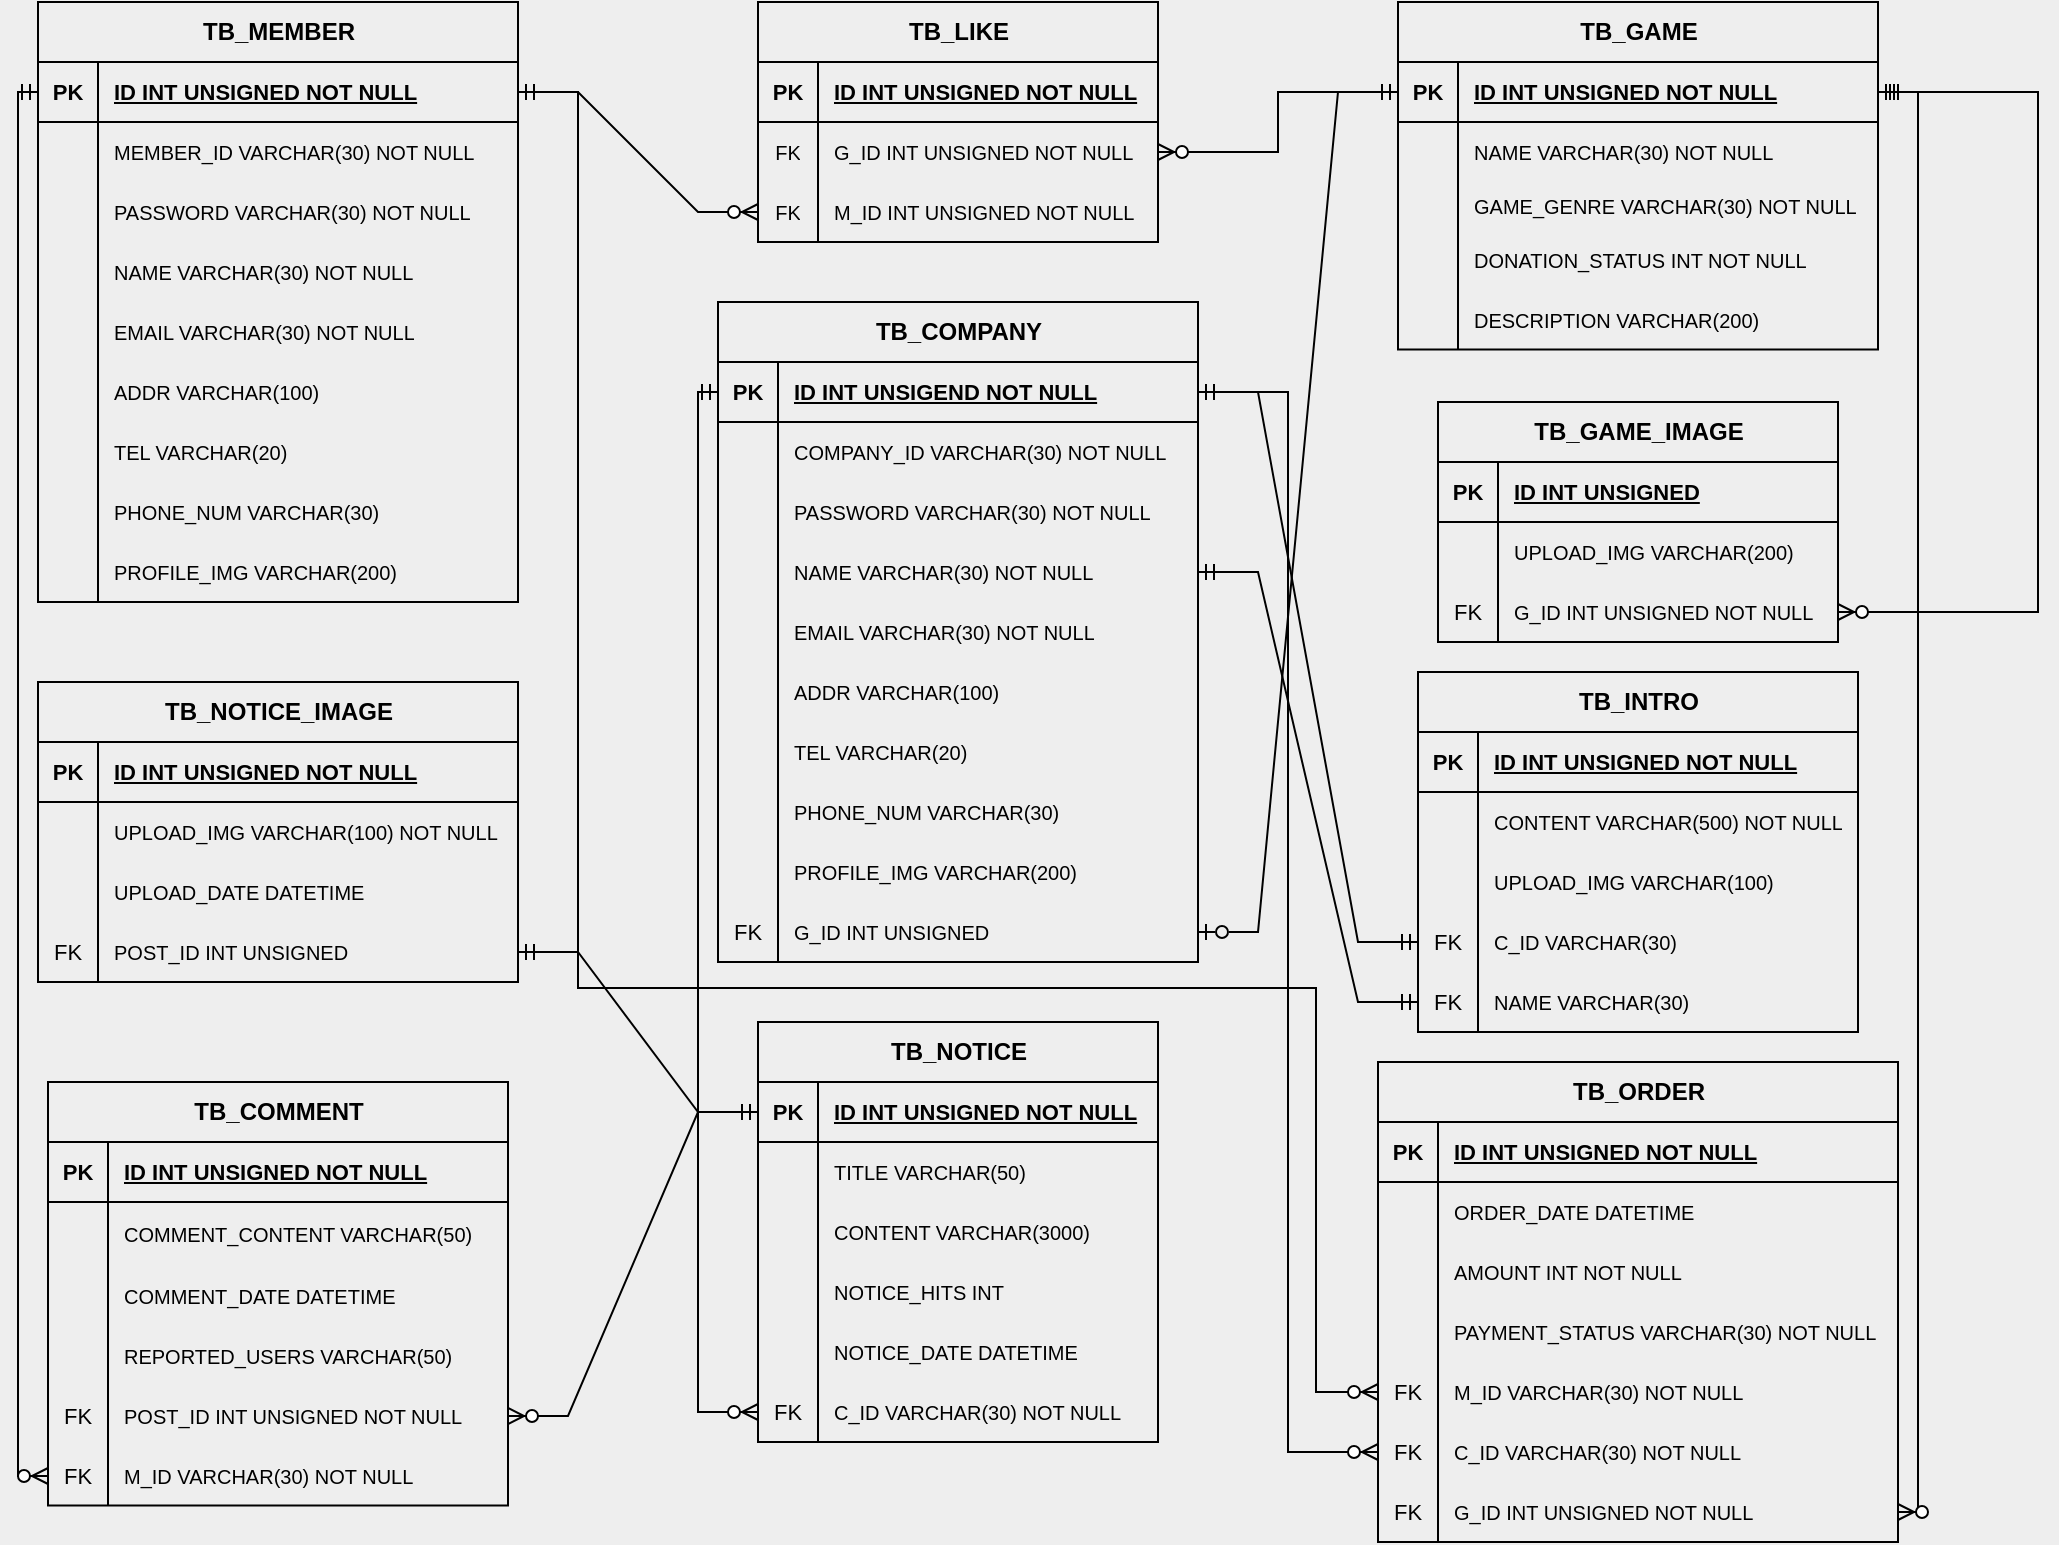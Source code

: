 <mxfile version="23.1.6" type="github">
  <diagram name="Page-1" id="e56a1550-8fbb-45ad-956c-1786394a9013">
    <mxGraphModel dx="1400" dy="769" grid="0" gridSize="10" guides="1" tooltips="1" connect="1" arrows="1" fold="1" page="1" pageScale="1" pageWidth="1100" pageHeight="850" background="#eeeeee" math="0" shadow="0">
      <root>
        <mxCell id="0" />
        <mxCell id="1" parent="0" />
        <mxCell id="wLMkB_5aTXOqYCJqRN1X-2" value="TB_MEMBER" style="shape=table;startSize=30;container=1;collapsible=1;childLayout=tableLayout;fixedRows=1;rowLines=0;fontStyle=1;align=center;resizeLast=1;html=1;fillColor=#eeeeee;" parent="1" vertex="1">
          <mxGeometry x="60" y="32" width="240" height="300" as="geometry">
            <mxRectangle x="420" y="40" width="120" height="30" as="alternateBounds" />
          </mxGeometry>
        </mxCell>
        <mxCell id="wLMkB_5aTXOqYCJqRN1X-3" value="" style="shape=tableRow;horizontal=0;startSize=0;swimlaneHead=0;swimlaneBody=0;fillColor=none;collapsible=0;dropTarget=0;points=[[0,0.5],[1,0.5]];portConstraint=eastwest;top=0;left=0;right=0;bottom=1;" parent="wLMkB_5aTXOqYCJqRN1X-2" vertex="1">
          <mxGeometry y="30" width="240" height="30" as="geometry" />
        </mxCell>
        <mxCell id="wLMkB_5aTXOqYCJqRN1X-4" value="&lt;font style=&quot;font-size: 11px;&quot;&gt;PK&lt;/font&gt;" style="shape=partialRectangle;connectable=0;fillColor=none;top=0;left=0;bottom=0;right=0;fontStyle=1;overflow=hidden;whiteSpace=wrap;html=1;fontSize=11;" parent="wLMkB_5aTXOqYCJqRN1X-3" vertex="1">
          <mxGeometry width="30" height="30" as="geometry">
            <mxRectangle width="30" height="30" as="alternateBounds" />
          </mxGeometry>
        </mxCell>
        <mxCell id="wLMkB_5aTXOqYCJqRN1X-5" value="&lt;font style=&quot;font-size: 11px;&quot;&gt;ID INT UNSIGNED NOT NULL&lt;/font&gt;" style="shape=partialRectangle;connectable=0;fillColor=none;top=0;left=0;bottom=0;right=0;align=left;spacingLeft=6;fontStyle=5;overflow=hidden;whiteSpace=wrap;html=1;fontSize=11;" parent="wLMkB_5aTXOqYCJqRN1X-3" vertex="1">
          <mxGeometry x="30" width="210" height="30" as="geometry">
            <mxRectangle width="210" height="30" as="alternateBounds" />
          </mxGeometry>
        </mxCell>
        <mxCell id="wLMkB_5aTXOqYCJqRN1X-6" value="" style="shape=tableRow;horizontal=0;startSize=0;swimlaneHead=0;swimlaneBody=0;fillColor=none;collapsible=0;dropTarget=0;points=[[0,0.5],[1,0.5]];portConstraint=eastwest;top=0;left=0;right=0;bottom=0;" parent="wLMkB_5aTXOqYCJqRN1X-2" vertex="1">
          <mxGeometry y="60" width="240" height="30" as="geometry" />
        </mxCell>
        <mxCell id="wLMkB_5aTXOqYCJqRN1X-7" value="" style="shape=partialRectangle;connectable=0;fillColor=none;top=0;left=0;bottom=0;right=0;editable=1;overflow=hidden;whiteSpace=wrap;html=1;" parent="wLMkB_5aTXOqYCJqRN1X-6" vertex="1">
          <mxGeometry width="30" height="30" as="geometry">
            <mxRectangle width="30" height="30" as="alternateBounds" />
          </mxGeometry>
        </mxCell>
        <mxCell id="wLMkB_5aTXOqYCJqRN1X-8" value="&lt;font style=&quot;font-size: 10px;&quot;&gt;MEMBER_ID VARCHAR(30) NOT NULL&lt;/font&gt;" style="shape=partialRectangle;connectable=0;fillColor=none;top=0;left=0;bottom=0;right=0;align=left;spacingLeft=6;overflow=hidden;whiteSpace=wrap;html=1;fontSize=10;" parent="wLMkB_5aTXOqYCJqRN1X-6" vertex="1">
          <mxGeometry x="30" width="210" height="30" as="geometry">
            <mxRectangle width="210" height="30" as="alternateBounds" />
          </mxGeometry>
        </mxCell>
        <mxCell id="wLMkB_5aTXOqYCJqRN1X-9" value="" style="shape=tableRow;horizontal=0;startSize=0;swimlaneHead=0;swimlaneBody=0;fillColor=none;collapsible=0;dropTarget=0;points=[[0,0.5],[1,0.5]];portConstraint=eastwest;top=0;left=0;right=0;bottom=0;" parent="wLMkB_5aTXOqYCJqRN1X-2" vertex="1">
          <mxGeometry y="90" width="240" height="30" as="geometry" />
        </mxCell>
        <mxCell id="wLMkB_5aTXOqYCJqRN1X-10" value="" style="shape=partialRectangle;connectable=0;fillColor=none;top=0;left=0;bottom=0;right=0;editable=1;overflow=hidden;whiteSpace=wrap;html=1;" parent="wLMkB_5aTXOqYCJqRN1X-9" vertex="1">
          <mxGeometry width="30" height="30" as="geometry">
            <mxRectangle width="30" height="30" as="alternateBounds" />
          </mxGeometry>
        </mxCell>
        <mxCell id="wLMkB_5aTXOqYCJqRN1X-11" value="&lt;font style=&quot;font-size: 10px;&quot;&gt;PASSWORD VARCHAR(30) NOT NULL&lt;/font&gt;" style="shape=partialRectangle;connectable=0;fillColor=none;top=0;left=0;bottom=0;right=0;align=left;spacingLeft=6;overflow=hidden;whiteSpace=wrap;html=1;fontSize=10;" parent="wLMkB_5aTXOqYCJqRN1X-9" vertex="1">
          <mxGeometry x="30" width="210" height="30" as="geometry">
            <mxRectangle width="210" height="30" as="alternateBounds" />
          </mxGeometry>
        </mxCell>
        <mxCell id="wLMkB_5aTXOqYCJqRN1X-12" value="" style="shape=tableRow;horizontal=0;startSize=0;swimlaneHead=0;swimlaneBody=0;fillColor=none;collapsible=0;dropTarget=0;points=[[0,0.5],[1,0.5]];portConstraint=eastwest;top=0;left=0;right=0;bottom=0;" parent="wLMkB_5aTXOqYCJqRN1X-2" vertex="1">
          <mxGeometry y="120" width="240" height="30" as="geometry" />
        </mxCell>
        <mxCell id="wLMkB_5aTXOqYCJqRN1X-13" value="" style="shape=partialRectangle;connectable=0;fillColor=none;top=0;left=0;bottom=0;right=0;editable=1;overflow=hidden;whiteSpace=wrap;html=1;" parent="wLMkB_5aTXOqYCJqRN1X-12" vertex="1">
          <mxGeometry width="30" height="30" as="geometry">
            <mxRectangle width="30" height="30" as="alternateBounds" />
          </mxGeometry>
        </mxCell>
        <mxCell id="wLMkB_5aTXOqYCJqRN1X-14" value="&lt;font style=&quot;font-size: 10px;&quot;&gt;NAME VARCHAR(30) NOT NULL&lt;/font&gt;" style="shape=partialRectangle;connectable=0;fillColor=none;top=0;left=0;bottom=0;right=0;align=left;spacingLeft=6;overflow=hidden;whiteSpace=wrap;html=1;fontSize=10;" parent="wLMkB_5aTXOqYCJqRN1X-12" vertex="1">
          <mxGeometry x="30" width="210" height="30" as="geometry">
            <mxRectangle width="210" height="30" as="alternateBounds" />
          </mxGeometry>
        </mxCell>
        <mxCell id="wLMkB_5aTXOqYCJqRN1X-147" value="" style="shape=tableRow;horizontal=0;startSize=0;swimlaneHead=0;swimlaneBody=0;fillColor=none;collapsible=0;dropTarget=0;points=[[0,0.5],[1,0.5]];portConstraint=eastwest;top=0;left=0;right=0;bottom=0;" parent="wLMkB_5aTXOqYCJqRN1X-2" vertex="1">
          <mxGeometry y="150" width="240" height="30" as="geometry" />
        </mxCell>
        <mxCell id="wLMkB_5aTXOqYCJqRN1X-148" value="" style="shape=partialRectangle;connectable=0;fillColor=none;top=0;left=0;bottom=0;right=0;editable=1;overflow=hidden;whiteSpace=wrap;html=1;" parent="wLMkB_5aTXOqYCJqRN1X-147" vertex="1">
          <mxGeometry width="30" height="30" as="geometry">
            <mxRectangle width="30" height="30" as="alternateBounds" />
          </mxGeometry>
        </mxCell>
        <mxCell id="wLMkB_5aTXOqYCJqRN1X-149" value="&lt;span style=&quot;font-size: 10px;&quot;&gt;EMAIL VARCHAR(30) NOT NULL&lt;/span&gt;" style="shape=partialRectangle;connectable=0;fillColor=none;top=0;left=0;bottom=0;right=0;align=left;spacingLeft=6;overflow=hidden;whiteSpace=wrap;html=1;fontSize=10;" parent="wLMkB_5aTXOqYCJqRN1X-147" vertex="1">
          <mxGeometry x="30" width="210" height="30" as="geometry">
            <mxRectangle width="210" height="30" as="alternateBounds" />
          </mxGeometry>
        </mxCell>
        <mxCell id="wLMkB_5aTXOqYCJqRN1X-150" value="" style="shape=tableRow;horizontal=0;startSize=0;swimlaneHead=0;swimlaneBody=0;fillColor=none;collapsible=0;dropTarget=0;points=[[0,0.5],[1,0.5]];portConstraint=eastwest;top=0;left=0;right=0;bottom=0;" parent="wLMkB_5aTXOqYCJqRN1X-2" vertex="1">
          <mxGeometry y="180" width="240" height="30" as="geometry" />
        </mxCell>
        <mxCell id="wLMkB_5aTXOqYCJqRN1X-151" value="" style="shape=partialRectangle;connectable=0;fillColor=none;top=0;left=0;bottom=0;right=0;editable=1;overflow=hidden;whiteSpace=wrap;html=1;" parent="wLMkB_5aTXOqYCJqRN1X-150" vertex="1">
          <mxGeometry width="30" height="30" as="geometry">
            <mxRectangle width="30" height="30" as="alternateBounds" />
          </mxGeometry>
        </mxCell>
        <mxCell id="wLMkB_5aTXOqYCJqRN1X-152" value="&lt;font style=&quot;font-size: 10px;&quot;&gt;ADDR VARCHAR(100)&lt;/font&gt;" style="shape=partialRectangle;connectable=0;fillColor=none;top=0;left=0;bottom=0;right=0;align=left;spacingLeft=6;overflow=hidden;whiteSpace=wrap;html=1;fontSize=10;" parent="wLMkB_5aTXOqYCJqRN1X-150" vertex="1">
          <mxGeometry x="30" width="210" height="30" as="geometry">
            <mxRectangle width="210" height="30" as="alternateBounds" />
          </mxGeometry>
        </mxCell>
        <mxCell id="wLMkB_5aTXOqYCJqRN1X-153" value="" style="shape=tableRow;horizontal=0;startSize=0;swimlaneHead=0;swimlaneBody=0;fillColor=none;collapsible=0;dropTarget=0;points=[[0,0.5],[1,0.5]];portConstraint=eastwest;top=0;left=0;right=0;bottom=0;" parent="wLMkB_5aTXOqYCJqRN1X-2" vertex="1">
          <mxGeometry y="210" width="240" height="30" as="geometry" />
        </mxCell>
        <mxCell id="wLMkB_5aTXOqYCJqRN1X-154" value="" style="shape=partialRectangle;connectable=0;fillColor=none;top=0;left=0;bottom=0;right=0;editable=1;overflow=hidden;whiteSpace=wrap;html=1;" parent="wLMkB_5aTXOqYCJqRN1X-153" vertex="1">
          <mxGeometry width="30" height="30" as="geometry">
            <mxRectangle width="30" height="30" as="alternateBounds" />
          </mxGeometry>
        </mxCell>
        <mxCell id="wLMkB_5aTXOqYCJqRN1X-155" value="&lt;font style=&quot;font-size: 10px;&quot;&gt;TEL VARCHAR(20)&lt;/font&gt;" style="shape=partialRectangle;connectable=0;fillColor=none;top=0;left=0;bottom=0;right=0;align=left;spacingLeft=6;overflow=hidden;whiteSpace=wrap;html=1;fontSize=10;" parent="wLMkB_5aTXOqYCJqRN1X-153" vertex="1">
          <mxGeometry x="30" width="210" height="30" as="geometry">
            <mxRectangle width="210" height="30" as="alternateBounds" />
          </mxGeometry>
        </mxCell>
        <mxCell id="wLMkB_5aTXOqYCJqRN1X-156" value="" style="shape=tableRow;horizontal=0;startSize=0;swimlaneHead=0;swimlaneBody=0;fillColor=none;collapsible=0;dropTarget=0;points=[[0,0.5],[1,0.5]];portConstraint=eastwest;top=0;left=0;right=0;bottom=0;" parent="wLMkB_5aTXOqYCJqRN1X-2" vertex="1">
          <mxGeometry y="240" width="240" height="30" as="geometry" />
        </mxCell>
        <mxCell id="wLMkB_5aTXOqYCJqRN1X-157" value="" style="shape=partialRectangle;connectable=0;fillColor=none;top=0;left=0;bottom=0;right=0;editable=1;overflow=hidden;whiteSpace=wrap;html=1;" parent="wLMkB_5aTXOqYCJqRN1X-156" vertex="1">
          <mxGeometry width="30" height="30" as="geometry">
            <mxRectangle width="30" height="30" as="alternateBounds" />
          </mxGeometry>
        </mxCell>
        <mxCell id="wLMkB_5aTXOqYCJqRN1X-158" value="&lt;font style=&quot;font-size: 10px;&quot;&gt;PHONE_NUM VARCHAR(30)&lt;/font&gt;" style="shape=partialRectangle;connectable=0;fillColor=none;top=0;left=0;bottom=0;right=0;align=left;spacingLeft=6;overflow=hidden;whiteSpace=wrap;html=1;fontSize=10;" parent="wLMkB_5aTXOqYCJqRN1X-156" vertex="1">
          <mxGeometry x="30" width="210" height="30" as="geometry">
            <mxRectangle width="210" height="30" as="alternateBounds" />
          </mxGeometry>
        </mxCell>
        <mxCell id="wLMkB_5aTXOqYCJqRN1X-159" value="" style="shape=tableRow;horizontal=0;startSize=0;swimlaneHead=0;swimlaneBody=0;fillColor=none;collapsible=0;dropTarget=0;points=[[0,0.5],[1,0.5]];portConstraint=eastwest;top=0;left=0;right=0;bottom=0;" parent="wLMkB_5aTXOqYCJqRN1X-2" vertex="1">
          <mxGeometry y="270" width="240" height="30" as="geometry" />
        </mxCell>
        <mxCell id="wLMkB_5aTXOqYCJqRN1X-160" value="" style="shape=partialRectangle;connectable=0;fillColor=none;top=0;left=0;bottom=0;right=0;editable=1;overflow=hidden;whiteSpace=wrap;html=1;" parent="wLMkB_5aTXOqYCJqRN1X-159" vertex="1">
          <mxGeometry width="30" height="30" as="geometry">
            <mxRectangle width="30" height="30" as="alternateBounds" />
          </mxGeometry>
        </mxCell>
        <mxCell id="wLMkB_5aTXOqYCJqRN1X-161" value="&lt;font style=&quot;font-size: 10px;&quot;&gt;PROFILE_IMG VARCHAR(200)&lt;/font&gt;" style="shape=partialRectangle;connectable=0;fillColor=none;top=0;left=0;bottom=0;right=0;align=left;spacingLeft=6;overflow=hidden;whiteSpace=wrap;html=1;fontSize=10;" parent="wLMkB_5aTXOqYCJqRN1X-159" vertex="1">
          <mxGeometry x="30" width="210" height="30" as="geometry">
            <mxRectangle width="210" height="30" as="alternateBounds" />
          </mxGeometry>
        </mxCell>
        <mxCell id="wLMkB_5aTXOqYCJqRN1X-15" value="TB_GAME" style="shape=table;startSize=30;container=1;collapsible=1;childLayout=tableLayout;fixedRows=1;rowLines=0;fontStyle=1;align=center;resizeLast=1;html=1;fillColor=#eeeeee;" parent="1" vertex="1">
          <mxGeometry x="740" y="32" width="240" height="173.72" as="geometry" />
        </mxCell>
        <mxCell id="wLMkB_5aTXOqYCJqRN1X-16" value="" style="shape=tableRow;horizontal=0;startSize=0;swimlaneHead=0;swimlaneBody=0;fillColor=none;collapsible=0;dropTarget=0;points=[[0,0.5],[1,0.5]];portConstraint=eastwest;top=0;left=0;right=0;bottom=1;" parent="wLMkB_5aTXOqYCJqRN1X-15" vertex="1">
          <mxGeometry y="30" width="240" height="30" as="geometry" />
        </mxCell>
        <mxCell id="wLMkB_5aTXOqYCJqRN1X-17" value="&lt;font style=&quot;font-size: 11px;&quot;&gt;PK&lt;/font&gt;" style="shape=partialRectangle;connectable=0;fillColor=none;top=0;left=0;bottom=0;right=0;fontStyle=1;overflow=hidden;whiteSpace=wrap;html=1;fontSize=11;" parent="wLMkB_5aTXOqYCJqRN1X-16" vertex="1">
          <mxGeometry width="30" height="30" as="geometry">
            <mxRectangle width="30" height="30" as="alternateBounds" />
          </mxGeometry>
        </mxCell>
        <mxCell id="wLMkB_5aTXOqYCJqRN1X-18" value="&lt;font style=&quot;font-size: 11px;&quot;&gt;ID INT UNSIGNED NOT NULL&lt;/font&gt;" style="shape=partialRectangle;connectable=0;fillColor=none;top=0;left=0;bottom=0;right=0;align=left;spacingLeft=6;fontStyle=5;overflow=hidden;whiteSpace=wrap;html=1;fontSize=11;" parent="wLMkB_5aTXOqYCJqRN1X-16" vertex="1">
          <mxGeometry x="30" width="210" height="30" as="geometry">
            <mxRectangle width="210" height="30" as="alternateBounds" />
          </mxGeometry>
        </mxCell>
        <mxCell id="wLMkB_5aTXOqYCJqRN1X-19" value="" style="shape=tableRow;horizontal=0;startSize=0;swimlaneHead=0;swimlaneBody=0;fillColor=none;collapsible=0;dropTarget=0;points=[[0,0.5],[1,0.5]];portConstraint=eastwest;top=0;left=0;right=0;bottom=0;" parent="wLMkB_5aTXOqYCJqRN1X-15" vertex="1">
          <mxGeometry y="60" width="240" height="30" as="geometry" />
        </mxCell>
        <mxCell id="wLMkB_5aTXOqYCJqRN1X-20" value="" style="shape=partialRectangle;connectable=0;fillColor=none;top=0;left=0;bottom=0;right=0;editable=1;overflow=hidden;whiteSpace=wrap;html=1;" parent="wLMkB_5aTXOqYCJqRN1X-19" vertex="1">
          <mxGeometry width="30" height="30" as="geometry">
            <mxRectangle width="30" height="30" as="alternateBounds" />
          </mxGeometry>
        </mxCell>
        <mxCell id="wLMkB_5aTXOqYCJqRN1X-21" value="&lt;font style=&quot;font-size: 10px;&quot;&gt;NAME VARCHAR(30) NOT NULL&lt;/font&gt;" style="shape=partialRectangle;connectable=0;fillColor=none;top=0;left=0;bottom=0;right=0;align=left;spacingLeft=6;overflow=hidden;whiteSpace=wrap;html=1;fontSize=10;" parent="wLMkB_5aTXOqYCJqRN1X-19" vertex="1">
          <mxGeometry x="30" width="210" height="30" as="geometry">
            <mxRectangle width="210" height="30" as="alternateBounds" />
          </mxGeometry>
        </mxCell>
        <mxCell id="wLMkB_5aTXOqYCJqRN1X-22" value="" style="shape=tableRow;horizontal=0;startSize=0;swimlaneHead=0;swimlaneBody=0;fillColor=none;collapsible=0;dropTarget=0;points=[[0,0.5],[1,0.5]];portConstraint=eastwest;top=0;left=0;right=0;bottom=0;" parent="wLMkB_5aTXOqYCJqRN1X-15" vertex="1">
          <mxGeometry y="90" width="240" height="24" as="geometry" />
        </mxCell>
        <mxCell id="wLMkB_5aTXOqYCJqRN1X-23" value="" style="shape=partialRectangle;connectable=0;fillColor=none;top=0;left=0;bottom=0;right=0;editable=1;overflow=hidden;whiteSpace=wrap;html=1;" parent="wLMkB_5aTXOqYCJqRN1X-22" vertex="1">
          <mxGeometry width="30" height="24" as="geometry">
            <mxRectangle width="30" height="24" as="alternateBounds" />
          </mxGeometry>
        </mxCell>
        <mxCell id="wLMkB_5aTXOqYCJqRN1X-24" value="&lt;font style=&quot;font-size: 10px;&quot;&gt;GAME_GENRE VARCHAR(30) NOT NULL&lt;/font&gt;" style="shape=partialRectangle;connectable=0;fillColor=none;top=0;left=0;bottom=0;right=0;align=left;spacingLeft=6;overflow=hidden;whiteSpace=wrap;html=1;fontSize=10;" parent="wLMkB_5aTXOqYCJqRN1X-22" vertex="1">
          <mxGeometry x="30" width="210" height="24" as="geometry">
            <mxRectangle width="210" height="24" as="alternateBounds" />
          </mxGeometry>
        </mxCell>
        <mxCell id="wLMkB_5aTXOqYCJqRN1X-25" value="" style="shape=tableRow;horizontal=0;startSize=0;swimlaneHead=0;swimlaneBody=0;fillColor=none;collapsible=0;dropTarget=0;points=[[0,0.5],[1,0.5]];portConstraint=eastwest;top=0;left=0;right=0;bottom=0;" parent="wLMkB_5aTXOqYCJqRN1X-15" vertex="1">
          <mxGeometry y="114" width="240" height="30" as="geometry" />
        </mxCell>
        <mxCell id="wLMkB_5aTXOqYCJqRN1X-26" value="" style="shape=partialRectangle;connectable=0;fillColor=none;top=0;left=0;bottom=0;right=0;editable=1;overflow=hidden;whiteSpace=wrap;html=1;" parent="wLMkB_5aTXOqYCJqRN1X-25" vertex="1">
          <mxGeometry width="30" height="30" as="geometry">
            <mxRectangle width="30" height="30" as="alternateBounds" />
          </mxGeometry>
        </mxCell>
        <mxCell id="wLMkB_5aTXOqYCJqRN1X-27" value="&lt;font style=&quot;font-size: 10px;&quot;&gt;DONATION_STATUS INT NOT NULL&amp;nbsp;&lt;/font&gt;" style="shape=partialRectangle;connectable=0;fillColor=none;top=0;left=0;bottom=0;right=0;align=left;spacingLeft=6;overflow=hidden;whiteSpace=wrap;html=1;fontSize=10;" parent="wLMkB_5aTXOqYCJqRN1X-25" vertex="1">
          <mxGeometry x="30" width="210" height="30" as="geometry">
            <mxRectangle width="210" height="30" as="alternateBounds" />
          </mxGeometry>
        </mxCell>
        <mxCell id="wLMkB_5aTXOqYCJqRN1X-162" value="" style="shape=tableRow;horizontal=0;startSize=0;swimlaneHead=0;swimlaneBody=0;fillColor=none;collapsible=0;dropTarget=0;points=[[0,0.5],[1,0.5]];portConstraint=eastwest;top=0;left=0;right=0;bottom=0;" parent="wLMkB_5aTXOqYCJqRN1X-15" vertex="1">
          <mxGeometry y="144" width="240" height="30" as="geometry" />
        </mxCell>
        <mxCell id="wLMkB_5aTXOqYCJqRN1X-163" value="" style="shape=partialRectangle;connectable=0;fillColor=none;top=0;left=0;bottom=0;right=0;editable=1;overflow=hidden;whiteSpace=wrap;html=1;" parent="wLMkB_5aTXOqYCJqRN1X-162" vertex="1">
          <mxGeometry width="30" height="30" as="geometry">
            <mxRectangle width="30" height="30" as="alternateBounds" />
          </mxGeometry>
        </mxCell>
        <mxCell id="wLMkB_5aTXOqYCJqRN1X-164" value="&lt;font style=&quot;font-size: 10px;&quot;&gt;DESCRIPTION VARCHAR(200)&lt;/font&gt;" style="shape=partialRectangle;connectable=0;fillColor=none;top=0;left=0;bottom=0;right=0;align=left;spacingLeft=6;overflow=hidden;whiteSpace=wrap;html=1;fontSize=10;" parent="wLMkB_5aTXOqYCJqRN1X-162" vertex="1">
          <mxGeometry x="30" width="210" height="30" as="geometry">
            <mxRectangle width="210" height="30" as="alternateBounds" />
          </mxGeometry>
        </mxCell>
        <mxCell id="wLMkB_5aTXOqYCJqRN1X-28" value="TB_LIKE" style="shape=table;startSize=30;container=1;collapsible=1;childLayout=tableLayout;fixedRows=1;rowLines=0;fontStyle=1;align=center;resizeLast=1;html=1;fillColor=#eeeeee;" parent="1" vertex="1">
          <mxGeometry x="420" y="32" width="200" height="120" as="geometry">
            <mxRectangle x="80" y="40" width="90" height="30" as="alternateBounds" />
          </mxGeometry>
        </mxCell>
        <mxCell id="wLMkB_5aTXOqYCJqRN1X-29" value="" style="shape=tableRow;horizontal=0;startSize=0;swimlaneHead=0;swimlaneBody=0;fillColor=none;collapsible=0;dropTarget=0;points=[[0,0.5],[1,0.5]];portConstraint=eastwest;top=0;left=0;right=0;bottom=1;" parent="wLMkB_5aTXOqYCJqRN1X-28" vertex="1">
          <mxGeometry y="30" width="200" height="30" as="geometry" />
        </mxCell>
        <mxCell id="wLMkB_5aTXOqYCJqRN1X-30" value="PK" style="shape=partialRectangle;connectable=0;fillColor=none;top=0;left=0;bottom=0;right=0;fontStyle=1;overflow=hidden;whiteSpace=wrap;html=1;fontSize=11;" parent="wLMkB_5aTXOqYCJqRN1X-29" vertex="1">
          <mxGeometry width="30" height="30" as="geometry">
            <mxRectangle width="30" height="30" as="alternateBounds" />
          </mxGeometry>
        </mxCell>
        <mxCell id="wLMkB_5aTXOqYCJqRN1X-31" value="ID INT UNSIGNED NOT NULL" style="shape=partialRectangle;connectable=0;fillColor=none;top=0;left=0;bottom=0;right=0;align=left;spacingLeft=6;fontStyle=5;overflow=hidden;whiteSpace=wrap;html=1;fontSize=11;" parent="wLMkB_5aTXOqYCJqRN1X-29" vertex="1">
          <mxGeometry x="30" width="170" height="30" as="geometry">
            <mxRectangle width="170" height="30" as="alternateBounds" />
          </mxGeometry>
        </mxCell>
        <mxCell id="wLMkB_5aTXOqYCJqRN1X-32" value="" style="shape=tableRow;horizontal=0;startSize=0;swimlaneHead=0;swimlaneBody=0;fillColor=none;collapsible=0;dropTarget=0;points=[[0,0.5],[1,0.5]];portConstraint=eastwest;top=0;left=0;right=0;bottom=0;" parent="wLMkB_5aTXOqYCJqRN1X-28" vertex="1">
          <mxGeometry y="60" width="200" height="30" as="geometry" />
        </mxCell>
        <mxCell id="wLMkB_5aTXOqYCJqRN1X-33" value="FK" style="shape=partialRectangle;connectable=0;fillColor=none;top=0;left=0;bottom=0;right=0;editable=1;overflow=hidden;whiteSpace=wrap;html=1;fontSize=10;" parent="wLMkB_5aTXOqYCJqRN1X-32" vertex="1">
          <mxGeometry width="30" height="30" as="geometry">
            <mxRectangle width="30" height="30" as="alternateBounds" />
          </mxGeometry>
        </mxCell>
        <mxCell id="wLMkB_5aTXOqYCJqRN1X-34" value="G_ID INT UNSIGNED NOT NULL" style="shape=partialRectangle;connectable=0;fillColor=none;top=0;left=0;bottom=0;right=0;align=left;spacingLeft=6;overflow=hidden;whiteSpace=wrap;html=1;fontSize=10;" parent="wLMkB_5aTXOqYCJqRN1X-32" vertex="1">
          <mxGeometry x="30" width="170" height="30" as="geometry">
            <mxRectangle width="170" height="30" as="alternateBounds" />
          </mxGeometry>
        </mxCell>
        <mxCell id="wLMkB_5aTXOqYCJqRN1X-35" value="" style="shape=tableRow;horizontal=0;startSize=0;swimlaneHead=0;swimlaneBody=0;fillColor=none;collapsible=0;dropTarget=0;points=[[0,0.5],[1,0.5]];portConstraint=eastwest;top=0;left=0;right=0;bottom=0;" parent="wLMkB_5aTXOqYCJqRN1X-28" vertex="1">
          <mxGeometry y="90" width="200" height="30" as="geometry" />
        </mxCell>
        <mxCell id="wLMkB_5aTXOqYCJqRN1X-36" value="FK" style="shape=partialRectangle;connectable=0;fillColor=none;top=0;left=0;bottom=0;right=0;editable=1;overflow=hidden;whiteSpace=wrap;html=1;fontSize=10;" parent="wLMkB_5aTXOqYCJqRN1X-35" vertex="1">
          <mxGeometry width="30" height="30" as="geometry">
            <mxRectangle width="30" height="30" as="alternateBounds" />
          </mxGeometry>
        </mxCell>
        <mxCell id="wLMkB_5aTXOqYCJqRN1X-37" value="M_ID INT UNSIGNED NOT NULL" style="shape=partialRectangle;connectable=0;fillColor=none;top=0;left=0;bottom=0;right=0;align=left;spacingLeft=6;overflow=hidden;whiteSpace=wrap;html=1;fontSize=10;" parent="wLMkB_5aTXOqYCJqRN1X-35" vertex="1">
          <mxGeometry x="30" width="170" height="30" as="geometry">
            <mxRectangle width="170" height="30" as="alternateBounds" />
          </mxGeometry>
        </mxCell>
        <mxCell id="wLMkB_5aTXOqYCJqRN1X-41" value="TB_COMPANY" style="shape=table;startSize=30;container=1;collapsible=1;childLayout=tableLayout;fixedRows=1;rowLines=0;fontStyle=1;align=center;resizeLast=1;html=1;fillColor=#eeeeee;" parent="1" vertex="1">
          <mxGeometry x="400" y="182" width="240" height="330" as="geometry" />
        </mxCell>
        <mxCell id="wLMkB_5aTXOqYCJqRN1X-42" value="" style="shape=tableRow;horizontal=0;startSize=0;swimlaneHead=0;swimlaneBody=0;fillColor=none;collapsible=0;dropTarget=0;points=[[0,0.5],[1,0.5]];portConstraint=eastwest;top=0;left=0;right=0;bottom=1;" parent="wLMkB_5aTXOqYCJqRN1X-41" vertex="1">
          <mxGeometry y="30" width="240" height="30" as="geometry" />
        </mxCell>
        <mxCell id="wLMkB_5aTXOqYCJqRN1X-43" value="&lt;font style=&quot;font-size: 11px;&quot;&gt;PK&lt;/font&gt;" style="shape=partialRectangle;connectable=0;fillColor=none;top=0;left=0;bottom=0;right=0;fontStyle=1;overflow=hidden;whiteSpace=wrap;html=1;fontSize=11;" parent="wLMkB_5aTXOqYCJqRN1X-42" vertex="1">
          <mxGeometry width="30" height="30" as="geometry">
            <mxRectangle width="30" height="30" as="alternateBounds" />
          </mxGeometry>
        </mxCell>
        <mxCell id="wLMkB_5aTXOqYCJqRN1X-44" value="&lt;font style=&quot;font-size: 11px;&quot;&gt;ID INT UNSIGEND NOT NULL&lt;/font&gt;" style="shape=partialRectangle;connectable=0;fillColor=none;top=0;left=0;bottom=0;right=0;align=left;spacingLeft=6;fontStyle=5;overflow=hidden;whiteSpace=wrap;html=1;fontSize=11;" parent="wLMkB_5aTXOqYCJqRN1X-42" vertex="1">
          <mxGeometry x="30" width="210" height="30" as="geometry">
            <mxRectangle width="210" height="30" as="alternateBounds" />
          </mxGeometry>
        </mxCell>
        <mxCell id="wLMkB_5aTXOqYCJqRN1X-45" value="" style="shape=tableRow;horizontal=0;startSize=0;swimlaneHead=0;swimlaneBody=0;fillColor=none;collapsible=0;dropTarget=0;points=[[0,0.5],[1,0.5]];portConstraint=eastwest;top=0;left=0;right=0;bottom=0;" parent="wLMkB_5aTXOqYCJqRN1X-41" vertex="1">
          <mxGeometry y="60" width="240" height="30" as="geometry" />
        </mxCell>
        <mxCell id="wLMkB_5aTXOqYCJqRN1X-46" value="" style="shape=partialRectangle;connectable=0;fillColor=none;top=0;left=0;bottom=0;right=0;editable=1;overflow=hidden;whiteSpace=wrap;html=1;" parent="wLMkB_5aTXOqYCJqRN1X-45" vertex="1">
          <mxGeometry width="30" height="30" as="geometry">
            <mxRectangle width="30" height="30" as="alternateBounds" />
          </mxGeometry>
        </mxCell>
        <mxCell id="wLMkB_5aTXOqYCJqRN1X-47" value="&lt;font style=&quot;font-size: 10px;&quot;&gt;COMPANY_ID VARCHAR(30) NOT NULL&lt;/font&gt;" style="shape=partialRectangle;connectable=0;fillColor=none;top=0;left=0;bottom=0;right=0;align=left;spacingLeft=6;overflow=hidden;whiteSpace=wrap;html=1;fontSize=10;" parent="wLMkB_5aTXOqYCJqRN1X-45" vertex="1">
          <mxGeometry x="30" width="210" height="30" as="geometry">
            <mxRectangle width="210" height="30" as="alternateBounds" />
          </mxGeometry>
        </mxCell>
        <mxCell id="wLMkB_5aTXOqYCJqRN1X-48" value="" style="shape=tableRow;horizontal=0;startSize=0;swimlaneHead=0;swimlaneBody=0;fillColor=none;collapsible=0;dropTarget=0;points=[[0,0.5],[1,0.5]];portConstraint=eastwest;top=0;left=0;right=0;bottom=0;" parent="wLMkB_5aTXOqYCJqRN1X-41" vertex="1">
          <mxGeometry y="90" width="240" height="30" as="geometry" />
        </mxCell>
        <mxCell id="wLMkB_5aTXOqYCJqRN1X-49" value="" style="shape=partialRectangle;connectable=0;fillColor=none;top=0;left=0;bottom=0;right=0;editable=1;overflow=hidden;whiteSpace=wrap;html=1;" parent="wLMkB_5aTXOqYCJqRN1X-48" vertex="1">
          <mxGeometry width="30" height="30" as="geometry">
            <mxRectangle width="30" height="30" as="alternateBounds" />
          </mxGeometry>
        </mxCell>
        <mxCell id="wLMkB_5aTXOqYCJqRN1X-50" value="&lt;font style=&quot;font-size: 10px;&quot;&gt;PASSWORD VARCHAR(30) NOT NULL&lt;/font&gt;" style="shape=partialRectangle;connectable=0;fillColor=none;top=0;left=0;bottom=0;right=0;align=left;spacingLeft=6;overflow=hidden;whiteSpace=wrap;html=1;fontSize=10;" parent="wLMkB_5aTXOqYCJqRN1X-48" vertex="1">
          <mxGeometry x="30" width="210" height="30" as="geometry">
            <mxRectangle width="210" height="30" as="alternateBounds" />
          </mxGeometry>
        </mxCell>
        <mxCell id="wLMkB_5aTXOqYCJqRN1X-51" value="" style="shape=tableRow;horizontal=0;startSize=0;swimlaneHead=0;swimlaneBody=0;fillColor=none;collapsible=0;dropTarget=0;points=[[0,0.5],[1,0.5]];portConstraint=eastwest;top=0;left=0;right=0;bottom=0;" parent="wLMkB_5aTXOqYCJqRN1X-41" vertex="1">
          <mxGeometry y="120" width="240" height="30" as="geometry" />
        </mxCell>
        <mxCell id="wLMkB_5aTXOqYCJqRN1X-52" value="" style="shape=partialRectangle;connectable=0;fillColor=none;top=0;left=0;bottom=0;right=0;editable=1;overflow=hidden;whiteSpace=wrap;html=1;" parent="wLMkB_5aTXOqYCJqRN1X-51" vertex="1">
          <mxGeometry width="30" height="30" as="geometry">
            <mxRectangle width="30" height="30" as="alternateBounds" />
          </mxGeometry>
        </mxCell>
        <mxCell id="wLMkB_5aTXOqYCJqRN1X-53" value="&lt;font style=&quot;font-size: 10px;&quot;&gt;NAME VARCHAR(30) NOT NULL&lt;/font&gt;" style="shape=partialRectangle;connectable=0;fillColor=none;top=0;left=0;bottom=0;right=0;align=left;spacingLeft=6;overflow=hidden;whiteSpace=wrap;html=1;fontSize=10;" parent="wLMkB_5aTXOqYCJqRN1X-51" vertex="1">
          <mxGeometry x="30" width="210" height="30" as="geometry">
            <mxRectangle width="210" height="30" as="alternateBounds" />
          </mxGeometry>
        </mxCell>
        <mxCell id="wLMkB_5aTXOqYCJqRN1X-169" value="" style="shape=tableRow;horizontal=0;startSize=0;swimlaneHead=0;swimlaneBody=0;fillColor=none;collapsible=0;dropTarget=0;points=[[0,0.5],[1,0.5]];portConstraint=eastwest;top=0;left=0;right=0;bottom=0;" parent="wLMkB_5aTXOqYCJqRN1X-41" vertex="1">
          <mxGeometry y="150" width="240" height="30" as="geometry" />
        </mxCell>
        <mxCell id="wLMkB_5aTXOqYCJqRN1X-170" value="" style="shape=partialRectangle;connectable=0;fillColor=none;top=0;left=0;bottom=0;right=0;editable=1;overflow=hidden;whiteSpace=wrap;html=1;" parent="wLMkB_5aTXOqYCJqRN1X-169" vertex="1">
          <mxGeometry width="30" height="30" as="geometry">
            <mxRectangle width="30" height="30" as="alternateBounds" />
          </mxGeometry>
        </mxCell>
        <mxCell id="wLMkB_5aTXOqYCJqRN1X-171" value="&lt;font style=&quot;font-size: 10px;&quot;&gt;EMAIL VARCHAR(30) NOT NULL&lt;/font&gt;" style="shape=partialRectangle;connectable=0;fillColor=none;top=0;left=0;bottom=0;right=0;align=left;spacingLeft=6;overflow=hidden;whiteSpace=wrap;html=1;fontSize=10;" parent="wLMkB_5aTXOqYCJqRN1X-169" vertex="1">
          <mxGeometry x="30" width="210" height="30" as="geometry">
            <mxRectangle width="210" height="30" as="alternateBounds" />
          </mxGeometry>
        </mxCell>
        <mxCell id="wLMkB_5aTXOqYCJqRN1X-172" value="" style="shape=tableRow;horizontal=0;startSize=0;swimlaneHead=0;swimlaneBody=0;fillColor=none;collapsible=0;dropTarget=0;points=[[0,0.5],[1,0.5]];portConstraint=eastwest;top=0;left=0;right=0;bottom=0;" parent="wLMkB_5aTXOqYCJqRN1X-41" vertex="1">
          <mxGeometry y="180" width="240" height="30" as="geometry" />
        </mxCell>
        <mxCell id="wLMkB_5aTXOqYCJqRN1X-173" value="" style="shape=partialRectangle;connectable=0;fillColor=none;top=0;left=0;bottom=0;right=0;editable=1;overflow=hidden;whiteSpace=wrap;html=1;" parent="wLMkB_5aTXOqYCJqRN1X-172" vertex="1">
          <mxGeometry width="30" height="30" as="geometry">
            <mxRectangle width="30" height="30" as="alternateBounds" />
          </mxGeometry>
        </mxCell>
        <mxCell id="wLMkB_5aTXOqYCJqRN1X-174" value="ADDR VARCHAR(100)" style="shape=partialRectangle;connectable=0;fillColor=none;top=0;left=0;bottom=0;right=0;align=left;spacingLeft=6;overflow=hidden;whiteSpace=wrap;html=1;fontSize=10;" parent="wLMkB_5aTXOqYCJqRN1X-172" vertex="1">
          <mxGeometry x="30" width="210" height="30" as="geometry">
            <mxRectangle width="210" height="30" as="alternateBounds" />
          </mxGeometry>
        </mxCell>
        <mxCell id="wLMkB_5aTXOqYCJqRN1X-175" value="" style="shape=tableRow;horizontal=0;startSize=0;swimlaneHead=0;swimlaneBody=0;fillColor=none;collapsible=0;dropTarget=0;points=[[0,0.5],[1,0.5]];portConstraint=eastwest;top=0;left=0;right=0;bottom=0;" parent="wLMkB_5aTXOqYCJqRN1X-41" vertex="1">
          <mxGeometry y="210" width="240" height="30" as="geometry" />
        </mxCell>
        <mxCell id="wLMkB_5aTXOqYCJqRN1X-176" value="" style="shape=partialRectangle;connectable=0;fillColor=none;top=0;left=0;bottom=0;right=0;editable=1;overflow=hidden;whiteSpace=wrap;html=1;" parent="wLMkB_5aTXOqYCJqRN1X-175" vertex="1">
          <mxGeometry width="30" height="30" as="geometry">
            <mxRectangle width="30" height="30" as="alternateBounds" />
          </mxGeometry>
        </mxCell>
        <mxCell id="wLMkB_5aTXOqYCJqRN1X-177" value="TEL VARCHAR(20)" style="shape=partialRectangle;connectable=0;fillColor=none;top=0;left=0;bottom=0;right=0;align=left;spacingLeft=6;overflow=hidden;whiteSpace=wrap;html=1;fontSize=10;" parent="wLMkB_5aTXOqYCJqRN1X-175" vertex="1">
          <mxGeometry x="30" width="210" height="30" as="geometry">
            <mxRectangle width="210" height="30" as="alternateBounds" />
          </mxGeometry>
        </mxCell>
        <mxCell id="wLMkB_5aTXOqYCJqRN1X-178" value="" style="shape=tableRow;horizontal=0;startSize=0;swimlaneHead=0;swimlaneBody=0;fillColor=none;collapsible=0;dropTarget=0;points=[[0,0.5],[1,0.5]];portConstraint=eastwest;top=0;left=0;right=0;bottom=0;" parent="wLMkB_5aTXOqYCJqRN1X-41" vertex="1">
          <mxGeometry y="240" width="240" height="30" as="geometry" />
        </mxCell>
        <mxCell id="wLMkB_5aTXOqYCJqRN1X-179" value="" style="shape=partialRectangle;connectable=0;fillColor=none;top=0;left=0;bottom=0;right=0;editable=1;overflow=hidden;whiteSpace=wrap;html=1;" parent="wLMkB_5aTXOqYCJqRN1X-178" vertex="1">
          <mxGeometry width="30" height="30" as="geometry">
            <mxRectangle width="30" height="30" as="alternateBounds" />
          </mxGeometry>
        </mxCell>
        <mxCell id="wLMkB_5aTXOqYCJqRN1X-180" value="PHONE_NUM VARCHAR(30)" style="shape=partialRectangle;connectable=0;fillColor=none;top=0;left=0;bottom=0;right=0;align=left;spacingLeft=6;overflow=hidden;whiteSpace=wrap;html=1;fontSize=10;" parent="wLMkB_5aTXOqYCJqRN1X-178" vertex="1">
          <mxGeometry x="30" width="210" height="30" as="geometry">
            <mxRectangle width="210" height="30" as="alternateBounds" />
          </mxGeometry>
        </mxCell>
        <mxCell id="wLMkB_5aTXOqYCJqRN1X-181" value="" style="shape=tableRow;horizontal=0;startSize=0;swimlaneHead=0;swimlaneBody=0;fillColor=none;collapsible=0;dropTarget=0;points=[[0,0.5],[1,0.5]];portConstraint=eastwest;top=0;left=0;right=0;bottom=0;" parent="wLMkB_5aTXOqYCJqRN1X-41" vertex="1">
          <mxGeometry y="270" width="240" height="30" as="geometry" />
        </mxCell>
        <mxCell id="wLMkB_5aTXOqYCJqRN1X-182" value="" style="shape=partialRectangle;connectable=0;fillColor=none;top=0;left=0;bottom=0;right=0;editable=1;overflow=hidden;whiteSpace=wrap;html=1;" parent="wLMkB_5aTXOqYCJqRN1X-181" vertex="1">
          <mxGeometry width="30" height="30" as="geometry">
            <mxRectangle width="30" height="30" as="alternateBounds" />
          </mxGeometry>
        </mxCell>
        <mxCell id="wLMkB_5aTXOqYCJqRN1X-183" value="PROFILE_IMG VARCHAR(200)" style="shape=partialRectangle;connectable=0;fillColor=none;top=0;left=0;bottom=0;right=0;align=left;spacingLeft=6;overflow=hidden;whiteSpace=wrap;html=1;fontSize=10;" parent="wLMkB_5aTXOqYCJqRN1X-181" vertex="1">
          <mxGeometry x="30" width="210" height="30" as="geometry">
            <mxRectangle width="210" height="30" as="alternateBounds" />
          </mxGeometry>
        </mxCell>
        <mxCell id="wLMkB_5aTXOqYCJqRN1X-184" value="" style="shape=tableRow;horizontal=0;startSize=0;swimlaneHead=0;swimlaneBody=0;fillColor=none;collapsible=0;dropTarget=0;points=[[0,0.5],[1,0.5]];portConstraint=eastwest;top=0;left=0;right=0;bottom=0;" parent="wLMkB_5aTXOqYCJqRN1X-41" vertex="1">
          <mxGeometry y="300" width="240" height="30" as="geometry" />
        </mxCell>
        <mxCell id="wLMkB_5aTXOqYCJqRN1X-185" value="FK" style="shape=partialRectangle;connectable=0;fillColor=none;top=0;left=0;bottom=0;right=0;editable=1;overflow=hidden;whiteSpace=wrap;html=1;fontSize=11;" parent="wLMkB_5aTXOqYCJqRN1X-184" vertex="1">
          <mxGeometry width="30" height="30" as="geometry">
            <mxRectangle width="30" height="30" as="alternateBounds" />
          </mxGeometry>
        </mxCell>
        <mxCell id="wLMkB_5aTXOqYCJqRN1X-186" value="G_ID INT UNSIGNED" style="shape=partialRectangle;connectable=0;fillColor=none;top=0;left=0;bottom=0;right=0;align=left;spacingLeft=6;overflow=hidden;whiteSpace=wrap;html=1;fontSize=10;" parent="wLMkB_5aTXOqYCJqRN1X-184" vertex="1">
          <mxGeometry x="30" width="210" height="30" as="geometry">
            <mxRectangle width="210" height="30" as="alternateBounds" />
          </mxGeometry>
        </mxCell>
        <mxCell id="wLMkB_5aTXOqYCJqRN1X-54" value="TB_NOTICE" style="shape=table;startSize=30;container=1;collapsible=1;childLayout=tableLayout;fixedRows=1;rowLines=0;fontStyle=1;align=center;resizeLast=1;html=1;fillColor=#EEEEEE;" parent="1" vertex="1">
          <mxGeometry x="420" y="542" width="200" height="210" as="geometry" />
        </mxCell>
        <mxCell id="wLMkB_5aTXOqYCJqRN1X-55" value="" style="shape=tableRow;horizontal=0;startSize=0;swimlaneHead=0;swimlaneBody=0;fillColor=none;collapsible=0;dropTarget=0;points=[[0,0.5],[1,0.5]];portConstraint=eastwest;top=0;left=0;right=0;bottom=1;" parent="wLMkB_5aTXOqYCJqRN1X-54" vertex="1">
          <mxGeometry y="30" width="200" height="30" as="geometry" />
        </mxCell>
        <mxCell id="wLMkB_5aTXOqYCJqRN1X-56" value="PK" style="shape=partialRectangle;connectable=0;fillColor=none;top=0;left=0;bottom=0;right=0;fontStyle=1;overflow=hidden;whiteSpace=wrap;html=1;fontSize=11;" parent="wLMkB_5aTXOqYCJqRN1X-55" vertex="1">
          <mxGeometry width="30" height="30" as="geometry">
            <mxRectangle width="30" height="30" as="alternateBounds" />
          </mxGeometry>
        </mxCell>
        <mxCell id="wLMkB_5aTXOqYCJqRN1X-57" value="ID INT UNSIGNED NOT NULL" style="shape=partialRectangle;connectable=0;fillColor=none;top=0;left=0;bottom=0;right=0;align=left;spacingLeft=6;fontStyle=5;overflow=hidden;whiteSpace=wrap;html=1;fontSize=11;" parent="wLMkB_5aTXOqYCJqRN1X-55" vertex="1">
          <mxGeometry x="30" width="170" height="30" as="geometry">
            <mxRectangle width="170" height="30" as="alternateBounds" />
          </mxGeometry>
        </mxCell>
        <mxCell id="wLMkB_5aTXOqYCJqRN1X-58" value="" style="shape=tableRow;horizontal=0;startSize=0;swimlaneHead=0;swimlaneBody=0;fillColor=none;collapsible=0;dropTarget=0;points=[[0,0.5],[1,0.5]];portConstraint=eastwest;top=0;left=0;right=0;bottom=0;" parent="wLMkB_5aTXOqYCJqRN1X-54" vertex="1">
          <mxGeometry y="60" width="200" height="30" as="geometry" />
        </mxCell>
        <mxCell id="wLMkB_5aTXOqYCJqRN1X-59" value="" style="shape=partialRectangle;connectable=0;fillColor=none;top=0;left=0;bottom=0;right=0;editable=1;overflow=hidden;whiteSpace=wrap;html=1;" parent="wLMkB_5aTXOqYCJqRN1X-58" vertex="1">
          <mxGeometry width="30" height="30" as="geometry">
            <mxRectangle width="30" height="30" as="alternateBounds" />
          </mxGeometry>
        </mxCell>
        <mxCell id="wLMkB_5aTXOqYCJqRN1X-60" value="TITLE VARCHAR(50)" style="shape=partialRectangle;connectable=0;fillColor=none;top=0;left=0;bottom=0;right=0;align=left;spacingLeft=6;overflow=hidden;whiteSpace=wrap;html=1;fontSize=10;" parent="wLMkB_5aTXOqYCJqRN1X-58" vertex="1">
          <mxGeometry x="30" width="170" height="30" as="geometry">
            <mxRectangle width="170" height="30" as="alternateBounds" />
          </mxGeometry>
        </mxCell>
        <mxCell id="wLMkB_5aTXOqYCJqRN1X-61" value="" style="shape=tableRow;horizontal=0;startSize=0;swimlaneHead=0;swimlaneBody=0;fillColor=none;collapsible=0;dropTarget=0;points=[[0,0.5],[1,0.5]];portConstraint=eastwest;top=0;left=0;right=0;bottom=0;" parent="wLMkB_5aTXOqYCJqRN1X-54" vertex="1">
          <mxGeometry y="90" width="200" height="30" as="geometry" />
        </mxCell>
        <mxCell id="wLMkB_5aTXOqYCJqRN1X-62" value="" style="shape=partialRectangle;connectable=0;fillColor=none;top=0;left=0;bottom=0;right=0;editable=1;overflow=hidden;whiteSpace=wrap;html=1;" parent="wLMkB_5aTXOqYCJqRN1X-61" vertex="1">
          <mxGeometry width="30" height="30" as="geometry">
            <mxRectangle width="30" height="30" as="alternateBounds" />
          </mxGeometry>
        </mxCell>
        <mxCell id="wLMkB_5aTXOqYCJqRN1X-63" value="CONTENT VARCHAR(3000)" style="shape=partialRectangle;connectable=0;fillColor=none;top=0;left=0;bottom=0;right=0;align=left;spacingLeft=6;overflow=hidden;whiteSpace=wrap;html=1;fontSize=10;" parent="wLMkB_5aTXOqYCJqRN1X-61" vertex="1">
          <mxGeometry x="30" width="170" height="30" as="geometry">
            <mxRectangle width="170" height="30" as="alternateBounds" />
          </mxGeometry>
        </mxCell>
        <mxCell id="wLMkB_5aTXOqYCJqRN1X-64" value="" style="shape=tableRow;horizontal=0;startSize=0;swimlaneHead=0;swimlaneBody=0;fillColor=none;collapsible=0;dropTarget=0;points=[[0,0.5],[1,0.5]];portConstraint=eastwest;top=0;left=0;right=0;bottom=0;" parent="wLMkB_5aTXOqYCJqRN1X-54" vertex="1">
          <mxGeometry y="120" width="200" height="30" as="geometry" />
        </mxCell>
        <mxCell id="wLMkB_5aTXOqYCJqRN1X-65" value="" style="shape=partialRectangle;connectable=0;fillColor=none;top=0;left=0;bottom=0;right=0;editable=1;overflow=hidden;whiteSpace=wrap;html=1;" parent="wLMkB_5aTXOqYCJqRN1X-64" vertex="1">
          <mxGeometry width="30" height="30" as="geometry">
            <mxRectangle width="30" height="30" as="alternateBounds" />
          </mxGeometry>
        </mxCell>
        <mxCell id="wLMkB_5aTXOqYCJqRN1X-66" value="NOTICE_HITS INT" style="shape=partialRectangle;connectable=0;fillColor=none;top=0;left=0;bottom=0;right=0;align=left;spacingLeft=6;overflow=hidden;whiteSpace=wrap;html=1;fontSize=10;" parent="wLMkB_5aTXOqYCJqRN1X-64" vertex="1">
          <mxGeometry x="30" width="170" height="30" as="geometry">
            <mxRectangle width="170" height="30" as="alternateBounds" />
          </mxGeometry>
        </mxCell>
        <mxCell id="wLMkB_5aTXOqYCJqRN1X-187" value="" style="shape=tableRow;horizontal=0;startSize=0;swimlaneHead=0;swimlaneBody=0;fillColor=none;collapsible=0;dropTarget=0;points=[[0,0.5],[1,0.5]];portConstraint=eastwest;top=0;left=0;right=0;bottom=0;" parent="wLMkB_5aTXOqYCJqRN1X-54" vertex="1">
          <mxGeometry y="150" width="200" height="30" as="geometry" />
        </mxCell>
        <mxCell id="wLMkB_5aTXOqYCJqRN1X-188" value="" style="shape=partialRectangle;connectable=0;fillColor=none;top=0;left=0;bottom=0;right=0;editable=1;overflow=hidden;whiteSpace=wrap;html=1;" parent="wLMkB_5aTXOqYCJqRN1X-187" vertex="1">
          <mxGeometry width="30" height="30" as="geometry">
            <mxRectangle width="30" height="30" as="alternateBounds" />
          </mxGeometry>
        </mxCell>
        <mxCell id="wLMkB_5aTXOqYCJqRN1X-189" value="NOTICE_DATE DATETIME" style="shape=partialRectangle;connectable=0;fillColor=none;top=0;left=0;bottom=0;right=0;align=left;spacingLeft=6;overflow=hidden;whiteSpace=wrap;html=1;fontSize=10;" parent="wLMkB_5aTXOqYCJqRN1X-187" vertex="1">
          <mxGeometry x="30" width="170" height="30" as="geometry">
            <mxRectangle width="170" height="30" as="alternateBounds" />
          </mxGeometry>
        </mxCell>
        <mxCell id="wLMkB_5aTXOqYCJqRN1X-190" value="" style="shape=tableRow;horizontal=0;startSize=0;swimlaneHead=0;swimlaneBody=0;fillColor=none;collapsible=0;dropTarget=0;points=[[0,0.5],[1,0.5]];portConstraint=eastwest;top=0;left=0;right=0;bottom=0;" parent="wLMkB_5aTXOqYCJqRN1X-54" vertex="1">
          <mxGeometry y="180" width="200" height="30" as="geometry" />
        </mxCell>
        <mxCell id="wLMkB_5aTXOqYCJqRN1X-191" value="FK" style="shape=partialRectangle;connectable=0;fillColor=none;top=0;left=0;bottom=0;right=0;editable=1;overflow=hidden;whiteSpace=wrap;html=1;fontSize=11;" parent="wLMkB_5aTXOqYCJqRN1X-190" vertex="1">
          <mxGeometry width="30" height="30" as="geometry">
            <mxRectangle width="30" height="30" as="alternateBounds" />
          </mxGeometry>
        </mxCell>
        <mxCell id="wLMkB_5aTXOqYCJqRN1X-192" value="C_ID VARCHAR(30) NOT NULL" style="shape=partialRectangle;connectable=0;fillColor=none;top=0;left=0;bottom=0;right=0;align=left;spacingLeft=6;overflow=hidden;whiteSpace=wrap;html=1;fontSize=10;" parent="wLMkB_5aTXOqYCJqRN1X-190" vertex="1">
          <mxGeometry x="30" width="170" height="30" as="geometry">
            <mxRectangle width="170" height="30" as="alternateBounds" />
          </mxGeometry>
        </mxCell>
        <mxCell id="wLMkB_5aTXOqYCJqRN1X-67" value="TB_INTRO" style="shape=table;startSize=30;container=1;collapsible=1;childLayout=tableLayout;fixedRows=1;rowLines=0;fontStyle=1;align=center;resizeLast=1;html=1;fillColor=#EEEEEE;" parent="1" vertex="1">
          <mxGeometry x="750" y="367" width="220" height="180" as="geometry" />
        </mxCell>
        <mxCell id="wLMkB_5aTXOqYCJqRN1X-68" value="" style="shape=tableRow;horizontal=0;startSize=0;swimlaneHead=0;swimlaneBody=0;fillColor=none;collapsible=0;dropTarget=0;points=[[0,0.5],[1,0.5]];portConstraint=eastwest;top=0;left=0;right=0;bottom=1;" parent="wLMkB_5aTXOqYCJqRN1X-67" vertex="1">
          <mxGeometry y="30" width="220" height="30" as="geometry" />
        </mxCell>
        <mxCell id="wLMkB_5aTXOqYCJqRN1X-69" value="PK" style="shape=partialRectangle;connectable=0;fillColor=none;top=0;left=0;bottom=0;right=0;fontStyle=1;overflow=hidden;whiteSpace=wrap;html=1;fontSize=11;" parent="wLMkB_5aTXOqYCJqRN1X-68" vertex="1">
          <mxGeometry width="30" height="30" as="geometry">
            <mxRectangle width="30" height="30" as="alternateBounds" />
          </mxGeometry>
        </mxCell>
        <mxCell id="wLMkB_5aTXOqYCJqRN1X-70" value="ID INT UNSIGNED NOT NULL" style="shape=partialRectangle;connectable=0;fillColor=none;top=0;left=0;bottom=0;right=0;align=left;spacingLeft=6;fontStyle=5;overflow=hidden;whiteSpace=wrap;html=1;fontSize=11;" parent="wLMkB_5aTXOqYCJqRN1X-68" vertex="1">
          <mxGeometry x="30" width="190" height="30" as="geometry">
            <mxRectangle width="190" height="30" as="alternateBounds" />
          </mxGeometry>
        </mxCell>
        <mxCell id="wLMkB_5aTXOqYCJqRN1X-71" value="" style="shape=tableRow;horizontal=0;startSize=0;swimlaneHead=0;swimlaneBody=0;fillColor=none;collapsible=0;dropTarget=0;points=[[0,0.5],[1,0.5]];portConstraint=eastwest;top=0;left=0;right=0;bottom=0;" parent="wLMkB_5aTXOqYCJqRN1X-67" vertex="1">
          <mxGeometry y="60" width="220" height="30" as="geometry" />
        </mxCell>
        <mxCell id="wLMkB_5aTXOqYCJqRN1X-72" value="" style="shape=partialRectangle;connectable=0;fillColor=none;top=0;left=0;bottom=0;right=0;editable=1;overflow=hidden;whiteSpace=wrap;html=1;" parent="wLMkB_5aTXOqYCJqRN1X-71" vertex="1">
          <mxGeometry width="30" height="30" as="geometry">
            <mxRectangle width="30" height="30" as="alternateBounds" />
          </mxGeometry>
        </mxCell>
        <mxCell id="wLMkB_5aTXOqYCJqRN1X-73" value="CONTENT VARCHAR(500) NOT NULL" style="shape=partialRectangle;connectable=0;fillColor=none;top=0;left=0;bottom=0;right=0;align=left;spacingLeft=6;overflow=hidden;whiteSpace=wrap;html=1;fontSize=10;" parent="wLMkB_5aTXOqYCJqRN1X-71" vertex="1">
          <mxGeometry x="30" width="190" height="30" as="geometry">
            <mxRectangle width="190" height="30" as="alternateBounds" />
          </mxGeometry>
        </mxCell>
        <mxCell id="wLMkB_5aTXOqYCJqRN1X-74" value="" style="shape=tableRow;horizontal=0;startSize=0;swimlaneHead=0;swimlaneBody=0;fillColor=none;collapsible=0;dropTarget=0;points=[[0,0.5],[1,0.5]];portConstraint=eastwest;top=0;left=0;right=0;bottom=0;" parent="wLMkB_5aTXOqYCJqRN1X-67" vertex="1">
          <mxGeometry y="90" width="220" height="30" as="geometry" />
        </mxCell>
        <mxCell id="wLMkB_5aTXOqYCJqRN1X-75" value="" style="shape=partialRectangle;connectable=0;fillColor=none;top=0;left=0;bottom=0;right=0;editable=1;overflow=hidden;whiteSpace=wrap;html=1;" parent="wLMkB_5aTXOqYCJqRN1X-74" vertex="1">
          <mxGeometry width="30" height="30" as="geometry">
            <mxRectangle width="30" height="30" as="alternateBounds" />
          </mxGeometry>
        </mxCell>
        <mxCell id="wLMkB_5aTXOqYCJqRN1X-76" value="UPLOAD_IMG VARCHAR(100)" style="shape=partialRectangle;connectable=0;fillColor=none;top=0;left=0;bottom=0;right=0;align=left;spacingLeft=6;overflow=hidden;whiteSpace=wrap;html=1;fontSize=10;" parent="wLMkB_5aTXOqYCJqRN1X-74" vertex="1">
          <mxGeometry x="30" width="190" height="30" as="geometry">
            <mxRectangle width="190" height="30" as="alternateBounds" />
          </mxGeometry>
        </mxCell>
        <mxCell id="wLMkB_5aTXOqYCJqRN1X-77" value="" style="shape=tableRow;horizontal=0;startSize=0;swimlaneHead=0;swimlaneBody=0;fillColor=none;collapsible=0;dropTarget=0;points=[[0,0.5],[1,0.5]];portConstraint=eastwest;top=0;left=0;right=0;bottom=0;" parent="wLMkB_5aTXOqYCJqRN1X-67" vertex="1">
          <mxGeometry y="120" width="220" height="30" as="geometry" />
        </mxCell>
        <mxCell id="wLMkB_5aTXOqYCJqRN1X-78" value="FK" style="shape=partialRectangle;connectable=0;fillColor=none;top=0;left=0;bottom=0;right=0;editable=1;overflow=hidden;whiteSpace=wrap;html=1;fontSize=11;" parent="wLMkB_5aTXOqYCJqRN1X-77" vertex="1">
          <mxGeometry width="30" height="30" as="geometry">
            <mxRectangle width="30" height="30" as="alternateBounds" />
          </mxGeometry>
        </mxCell>
        <mxCell id="wLMkB_5aTXOqYCJqRN1X-79" value="C_ID VARCHAR(30)" style="shape=partialRectangle;connectable=0;fillColor=none;top=0;left=0;bottom=0;right=0;align=left;spacingLeft=6;overflow=hidden;whiteSpace=wrap;html=1;fontSize=10;" parent="wLMkB_5aTXOqYCJqRN1X-77" vertex="1">
          <mxGeometry x="30" width="190" height="30" as="geometry">
            <mxRectangle width="190" height="30" as="alternateBounds" />
          </mxGeometry>
        </mxCell>
        <mxCell id="wLMkB_5aTXOqYCJqRN1X-208" value="" style="shape=tableRow;horizontal=0;startSize=0;swimlaneHead=0;swimlaneBody=0;fillColor=none;collapsible=0;dropTarget=0;points=[[0,0.5],[1,0.5]];portConstraint=eastwest;top=0;left=0;right=0;bottom=0;" parent="wLMkB_5aTXOqYCJqRN1X-67" vertex="1">
          <mxGeometry y="150" width="220" height="30" as="geometry" />
        </mxCell>
        <mxCell id="wLMkB_5aTXOqYCJqRN1X-209" value="FK" style="shape=partialRectangle;connectable=0;fillColor=none;top=0;left=0;bottom=0;right=0;editable=1;overflow=hidden;whiteSpace=wrap;html=1;fontSize=11;" parent="wLMkB_5aTXOqYCJqRN1X-208" vertex="1">
          <mxGeometry width="30" height="30" as="geometry">
            <mxRectangle width="30" height="30" as="alternateBounds" />
          </mxGeometry>
        </mxCell>
        <mxCell id="wLMkB_5aTXOqYCJqRN1X-210" value="NAME VARCHAR(30)" style="shape=partialRectangle;connectable=0;fillColor=none;top=0;left=0;bottom=0;right=0;align=left;spacingLeft=6;overflow=hidden;whiteSpace=wrap;html=1;fontSize=10;" parent="wLMkB_5aTXOqYCJqRN1X-208" vertex="1">
          <mxGeometry x="30" width="190" height="30" as="geometry">
            <mxRectangle width="190" height="30" as="alternateBounds" />
          </mxGeometry>
        </mxCell>
        <mxCell id="wLMkB_5aTXOqYCJqRN1X-80" value="TB_COMMENT" style="shape=table;startSize=30;container=1;collapsible=1;childLayout=tableLayout;fixedRows=1;rowLines=0;fontStyle=1;align=center;resizeLast=1;html=1;fillColor=#EEEEEE;" parent="1" vertex="1">
          <mxGeometry x="65" y="572" width="230" height="211.762" as="geometry" />
        </mxCell>
        <mxCell id="wLMkB_5aTXOqYCJqRN1X-81" value="" style="shape=tableRow;horizontal=0;startSize=0;swimlaneHead=0;swimlaneBody=0;fillColor=none;collapsible=0;dropTarget=0;points=[[0,0.5],[1,0.5]];portConstraint=eastwest;top=0;left=0;right=0;bottom=1;" parent="wLMkB_5aTXOqYCJqRN1X-80" vertex="1">
          <mxGeometry y="30" width="230" height="30" as="geometry" />
        </mxCell>
        <mxCell id="wLMkB_5aTXOqYCJqRN1X-82" value="PK" style="shape=partialRectangle;connectable=0;fillColor=none;top=0;left=0;bottom=0;right=0;fontStyle=1;overflow=hidden;whiteSpace=wrap;html=1;fontSize=11;" parent="wLMkB_5aTXOqYCJqRN1X-81" vertex="1">
          <mxGeometry width="30" height="30" as="geometry">
            <mxRectangle width="30" height="30" as="alternateBounds" />
          </mxGeometry>
        </mxCell>
        <mxCell id="wLMkB_5aTXOqYCJqRN1X-83" value="ID INT UNSIGNED NOT NULL" style="shape=partialRectangle;connectable=0;fillColor=none;top=0;left=0;bottom=0;right=0;align=left;spacingLeft=6;fontStyle=5;overflow=hidden;whiteSpace=wrap;html=1;fontSize=11;" parent="wLMkB_5aTXOqYCJqRN1X-81" vertex="1">
          <mxGeometry x="30" width="200" height="30" as="geometry">
            <mxRectangle width="200" height="30" as="alternateBounds" />
          </mxGeometry>
        </mxCell>
        <mxCell id="wLMkB_5aTXOqYCJqRN1X-84" value="" style="shape=tableRow;horizontal=0;startSize=0;swimlaneHead=0;swimlaneBody=0;fillColor=none;collapsible=0;dropTarget=0;points=[[0,0.5],[1,0.5]];portConstraint=eastwest;top=0;left=0;right=0;bottom=0;" parent="wLMkB_5aTXOqYCJqRN1X-80" vertex="1">
          <mxGeometry y="60" width="230" height="32" as="geometry" />
        </mxCell>
        <mxCell id="wLMkB_5aTXOqYCJqRN1X-85" value="" style="shape=partialRectangle;connectable=0;fillColor=none;top=0;left=0;bottom=0;right=0;editable=1;overflow=hidden;whiteSpace=wrap;html=1;" parent="wLMkB_5aTXOqYCJqRN1X-84" vertex="1">
          <mxGeometry width="30" height="32" as="geometry">
            <mxRectangle width="30" height="32" as="alternateBounds" />
          </mxGeometry>
        </mxCell>
        <mxCell id="wLMkB_5aTXOqYCJqRN1X-86" value="COMMENT_CONTENT VARCHAR(50)" style="shape=partialRectangle;connectable=0;fillColor=none;top=0;left=0;bottom=0;right=0;align=left;spacingLeft=6;overflow=hidden;whiteSpace=wrap;html=1;fontSize=10;" parent="wLMkB_5aTXOqYCJqRN1X-84" vertex="1">
          <mxGeometry x="30" width="200" height="32" as="geometry">
            <mxRectangle width="200" height="32" as="alternateBounds" />
          </mxGeometry>
        </mxCell>
        <mxCell id="wLMkB_5aTXOqYCJqRN1X-87" value="" style="shape=tableRow;horizontal=0;startSize=0;swimlaneHead=0;swimlaneBody=0;fillColor=none;collapsible=0;dropTarget=0;points=[[0,0.5],[1,0.5]];portConstraint=eastwest;top=0;left=0;right=0;bottom=0;" parent="wLMkB_5aTXOqYCJqRN1X-80" vertex="1">
          <mxGeometry y="92" width="230" height="30" as="geometry" />
        </mxCell>
        <mxCell id="wLMkB_5aTXOqYCJqRN1X-88" value="" style="shape=partialRectangle;connectable=0;fillColor=none;top=0;left=0;bottom=0;right=0;editable=1;overflow=hidden;whiteSpace=wrap;html=1;" parent="wLMkB_5aTXOqYCJqRN1X-87" vertex="1">
          <mxGeometry width="30" height="30" as="geometry">
            <mxRectangle width="30" height="30" as="alternateBounds" />
          </mxGeometry>
        </mxCell>
        <mxCell id="wLMkB_5aTXOqYCJqRN1X-89" value="COMMENT_DATE DATETIME" style="shape=partialRectangle;connectable=0;fillColor=none;top=0;left=0;bottom=0;right=0;align=left;spacingLeft=6;overflow=hidden;whiteSpace=wrap;html=1;fontSize=10;" parent="wLMkB_5aTXOqYCJqRN1X-87" vertex="1">
          <mxGeometry x="30" width="200" height="30" as="geometry">
            <mxRectangle width="200" height="30" as="alternateBounds" />
          </mxGeometry>
        </mxCell>
        <mxCell id="wLMkB_5aTXOqYCJqRN1X-90" value="" style="shape=tableRow;horizontal=0;startSize=0;swimlaneHead=0;swimlaneBody=0;fillColor=none;collapsible=0;dropTarget=0;points=[[0,0.5],[1,0.5]];portConstraint=eastwest;top=0;left=0;right=0;bottom=0;" parent="wLMkB_5aTXOqYCJqRN1X-80" vertex="1">
          <mxGeometry y="122" width="230" height="30" as="geometry" />
        </mxCell>
        <mxCell id="wLMkB_5aTXOqYCJqRN1X-91" value="" style="shape=partialRectangle;connectable=0;fillColor=none;top=0;left=0;bottom=0;right=0;editable=1;overflow=hidden;whiteSpace=wrap;html=1;" parent="wLMkB_5aTXOqYCJqRN1X-90" vertex="1">
          <mxGeometry width="30" height="30" as="geometry">
            <mxRectangle width="30" height="30" as="alternateBounds" />
          </mxGeometry>
        </mxCell>
        <mxCell id="wLMkB_5aTXOqYCJqRN1X-92" value="REPORTED_USERS VARCHAR(50)" style="shape=partialRectangle;connectable=0;fillColor=none;top=0;left=0;bottom=0;right=0;align=left;spacingLeft=6;overflow=hidden;whiteSpace=wrap;html=1;fontSize=10;" parent="wLMkB_5aTXOqYCJqRN1X-90" vertex="1">
          <mxGeometry x="30" width="200" height="30" as="geometry">
            <mxRectangle width="200" height="30" as="alternateBounds" />
          </mxGeometry>
        </mxCell>
        <mxCell id="wLMkB_5aTXOqYCJqRN1X-193" value="" style="shape=tableRow;horizontal=0;startSize=0;swimlaneHead=0;swimlaneBody=0;fillColor=none;collapsible=0;dropTarget=0;points=[[0,0.5],[1,0.5]];portConstraint=eastwest;top=0;left=0;right=0;bottom=0;" parent="wLMkB_5aTXOqYCJqRN1X-80" vertex="1">
          <mxGeometry y="152" width="230" height="30" as="geometry" />
        </mxCell>
        <mxCell id="wLMkB_5aTXOqYCJqRN1X-194" value="FK" style="shape=partialRectangle;connectable=0;fillColor=none;top=0;left=0;bottom=0;right=0;editable=1;overflow=hidden;whiteSpace=wrap;html=1;fontSize=11;" parent="wLMkB_5aTXOqYCJqRN1X-193" vertex="1">
          <mxGeometry width="30" height="30" as="geometry">
            <mxRectangle width="30" height="30" as="alternateBounds" />
          </mxGeometry>
        </mxCell>
        <mxCell id="wLMkB_5aTXOqYCJqRN1X-195" value="POST_ID INT UNSIGNED NOT NULL" style="shape=partialRectangle;connectable=0;fillColor=none;top=0;left=0;bottom=0;right=0;align=left;spacingLeft=6;overflow=hidden;whiteSpace=wrap;html=1;fontSize=10;" parent="wLMkB_5aTXOqYCJqRN1X-193" vertex="1">
          <mxGeometry x="30" width="200" height="30" as="geometry">
            <mxRectangle width="200" height="30" as="alternateBounds" />
          </mxGeometry>
        </mxCell>
        <mxCell id="wLMkB_5aTXOqYCJqRN1X-196" value="" style="shape=tableRow;horizontal=0;startSize=0;swimlaneHead=0;swimlaneBody=0;fillColor=none;collapsible=0;dropTarget=0;points=[[0,0.5],[1,0.5]];portConstraint=eastwest;top=0;left=0;right=0;bottom=0;" parent="wLMkB_5aTXOqYCJqRN1X-80" vertex="1">
          <mxGeometry y="182" width="230" height="30" as="geometry" />
        </mxCell>
        <mxCell id="wLMkB_5aTXOqYCJqRN1X-197" value="FK" style="shape=partialRectangle;connectable=0;fillColor=none;top=0;left=0;bottom=0;right=0;editable=1;overflow=hidden;whiteSpace=wrap;html=1;fontSize=11;" parent="wLMkB_5aTXOqYCJqRN1X-196" vertex="1">
          <mxGeometry width="30" height="30" as="geometry">
            <mxRectangle width="30" height="30" as="alternateBounds" />
          </mxGeometry>
        </mxCell>
        <mxCell id="wLMkB_5aTXOqYCJqRN1X-198" value="M_ID VARCHAR(30) NOT NULL" style="shape=partialRectangle;connectable=0;fillColor=none;top=0;left=0;bottom=0;right=0;align=left;spacingLeft=6;overflow=hidden;whiteSpace=wrap;html=1;fontSize=10;" parent="wLMkB_5aTXOqYCJqRN1X-196" vertex="1">
          <mxGeometry x="30" width="200" height="30" as="geometry">
            <mxRectangle width="200" height="30" as="alternateBounds" />
          </mxGeometry>
        </mxCell>
        <mxCell id="wLMkB_5aTXOqYCJqRN1X-93" value="TB_NOTICE_IMAGE" style="shape=table;startSize=30;container=1;collapsible=1;childLayout=tableLayout;fixedRows=1;rowLines=0;fontStyle=1;align=center;resizeLast=1;html=1;fillColor=#EEEEEE;" parent="1" vertex="1">
          <mxGeometry x="60" y="372" width="240" height="150" as="geometry" />
        </mxCell>
        <mxCell id="wLMkB_5aTXOqYCJqRN1X-94" value="" style="shape=tableRow;horizontal=0;startSize=0;swimlaneHead=0;swimlaneBody=0;fillColor=none;collapsible=0;dropTarget=0;points=[[0,0.5],[1,0.5]];portConstraint=eastwest;top=0;left=0;right=0;bottom=1;" parent="wLMkB_5aTXOqYCJqRN1X-93" vertex="1">
          <mxGeometry y="30" width="240" height="30" as="geometry" />
        </mxCell>
        <mxCell id="wLMkB_5aTXOqYCJqRN1X-95" value="PK" style="shape=partialRectangle;connectable=0;fillColor=none;top=0;left=0;bottom=0;right=0;fontStyle=1;overflow=hidden;whiteSpace=wrap;html=1;fontSize=11;" parent="wLMkB_5aTXOqYCJqRN1X-94" vertex="1">
          <mxGeometry width="30" height="30" as="geometry">
            <mxRectangle width="30" height="30" as="alternateBounds" />
          </mxGeometry>
        </mxCell>
        <mxCell id="wLMkB_5aTXOqYCJqRN1X-96" value="ID INT UNSIGNED NOT NULL" style="shape=partialRectangle;connectable=0;fillColor=none;top=0;left=0;bottom=0;right=0;align=left;spacingLeft=6;fontStyle=5;overflow=hidden;whiteSpace=wrap;html=1;fontSize=11;" parent="wLMkB_5aTXOqYCJqRN1X-94" vertex="1">
          <mxGeometry x="30" width="210" height="30" as="geometry">
            <mxRectangle width="210" height="30" as="alternateBounds" />
          </mxGeometry>
        </mxCell>
        <mxCell id="wLMkB_5aTXOqYCJqRN1X-97" value="" style="shape=tableRow;horizontal=0;startSize=0;swimlaneHead=0;swimlaneBody=0;fillColor=none;collapsible=0;dropTarget=0;points=[[0,0.5],[1,0.5]];portConstraint=eastwest;top=0;left=0;right=0;bottom=0;" parent="wLMkB_5aTXOqYCJqRN1X-93" vertex="1">
          <mxGeometry y="60" width="240" height="30" as="geometry" />
        </mxCell>
        <mxCell id="wLMkB_5aTXOqYCJqRN1X-98" value="" style="shape=partialRectangle;connectable=0;fillColor=none;top=0;left=0;bottom=0;right=0;editable=1;overflow=hidden;whiteSpace=wrap;html=1;" parent="wLMkB_5aTXOqYCJqRN1X-97" vertex="1">
          <mxGeometry width="30" height="30" as="geometry">
            <mxRectangle width="30" height="30" as="alternateBounds" />
          </mxGeometry>
        </mxCell>
        <mxCell id="wLMkB_5aTXOqYCJqRN1X-99" value="UPLOAD_IMG VARCHAR(100) NOT NULL" style="shape=partialRectangle;connectable=0;fillColor=none;top=0;left=0;bottom=0;right=0;align=left;spacingLeft=6;overflow=hidden;whiteSpace=wrap;html=1;fontSize=10;" parent="wLMkB_5aTXOqYCJqRN1X-97" vertex="1">
          <mxGeometry x="30" width="210" height="30" as="geometry">
            <mxRectangle width="210" height="30" as="alternateBounds" />
          </mxGeometry>
        </mxCell>
        <mxCell id="wLMkB_5aTXOqYCJqRN1X-100" value="" style="shape=tableRow;horizontal=0;startSize=0;swimlaneHead=0;swimlaneBody=0;fillColor=none;collapsible=0;dropTarget=0;points=[[0,0.5],[1,0.5]];portConstraint=eastwest;top=0;left=0;right=0;bottom=0;" parent="wLMkB_5aTXOqYCJqRN1X-93" vertex="1">
          <mxGeometry y="90" width="240" height="30" as="geometry" />
        </mxCell>
        <mxCell id="wLMkB_5aTXOqYCJqRN1X-101" value="" style="shape=partialRectangle;connectable=0;fillColor=none;top=0;left=0;bottom=0;right=0;editable=1;overflow=hidden;whiteSpace=wrap;html=1;" parent="wLMkB_5aTXOqYCJqRN1X-100" vertex="1">
          <mxGeometry width="30" height="30" as="geometry">
            <mxRectangle width="30" height="30" as="alternateBounds" />
          </mxGeometry>
        </mxCell>
        <mxCell id="wLMkB_5aTXOqYCJqRN1X-102" value="UPLOAD_DATE DATETIME" style="shape=partialRectangle;connectable=0;fillColor=none;top=0;left=0;bottom=0;right=0;align=left;spacingLeft=6;overflow=hidden;whiteSpace=wrap;html=1;fontSize=10;" parent="wLMkB_5aTXOqYCJqRN1X-100" vertex="1">
          <mxGeometry x="30" width="210" height="30" as="geometry">
            <mxRectangle width="210" height="30" as="alternateBounds" />
          </mxGeometry>
        </mxCell>
        <mxCell id="wLMkB_5aTXOqYCJqRN1X-103" value="" style="shape=tableRow;horizontal=0;startSize=0;swimlaneHead=0;swimlaneBody=0;fillColor=none;collapsible=0;dropTarget=0;points=[[0,0.5],[1,0.5]];portConstraint=eastwest;top=0;left=0;right=0;bottom=0;" parent="wLMkB_5aTXOqYCJqRN1X-93" vertex="1">
          <mxGeometry y="120" width="240" height="30" as="geometry" />
        </mxCell>
        <mxCell id="wLMkB_5aTXOqYCJqRN1X-104" value="FK" style="shape=partialRectangle;connectable=0;fillColor=none;top=0;left=0;bottom=0;right=0;editable=1;overflow=hidden;whiteSpace=wrap;html=1;fontSize=11;" parent="wLMkB_5aTXOqYCJqRN1X-103" vertex="1">
          <mxGeometry width="30" height="30" as="geometry">
            <mxRectangle width="30" height="30" as="alternateBounds" />
          </mxGeometry>
        </mxCell>
        <mxCell id="wLMkB_5aTXOqYCJqRN1X-105" value="POST_ID INT UNSIGNED" style="shape=partialRectangle;connectable=0;fillColor=none;top=0;left=0;bottom=0;right=0;align=left;spacingLeft=6;overflow=hidden;whiteSpace=wrap;html=1;fontSize=10;" parent="wLMkB_5aTXOqYCJqRN1X-103" vertex="1">
          <mxGeometry x="30" width="210" height="30" as="geometry">
            <mxRectangle width="210" height="30" as="alternateBounds" />
          </mxGeometry>
        </mxCell>
        <mxCell id="wLMkB_5aTXOqYCJqRN1X-106" value="TB_ORDER" style="shape=table;startSize=30;container=1;collapsible=1;childLayout=tableLayout;fixedRows=1;rowLines=0;fontStyle=1;align=center;resizeLast=1;html=1;fillColor=#EEEEEE;" parent="1" vertex="1">
          <mxGeometry x="730" y="562" width="260" height="240" as="geometry" />
        </mxCell>
        <mxCell id="wLMkB_5aTXOqYCJqRN1X-107" value="" style="shape=tableRow;horizontal=0;startSize=0;swimlaneHead=0;swimlaneBody=0;fillColor=none;collapsible=0;dropTarget=0;points=[[0,0.5],[1,0.5]];portConstraint=eastwest;top=0;left=0;right=0;bottom=1;" parent="wLMkB_5aTXOqYCJqRN1X-106" vertex="1">
          <mxGeometry y="30" width="260" height="30" as="geometry" />
        </mxCell>
        <mxCell id="wLMkB_5aTXOqYCJqRN1X-108" value="PK" style="shape=partialRectangle;connectable=0;fillColor=none;top=0;left=0;bottom=0;right=0;fontStyle=1;overflow=hidden;whiteSpace=wrap;html=1;fontSize=11;" parent="wLMkB_5aTXOqYCJqRN1X-107" vertex="1">
          <mxGeometry width="30" height="30" as="geometry">
            <mxRectangle width="30" height="30" as="alternateBounds" />
          </mxGeometry>
        </mxCell>
        <mxCell id="wLMkB_5aTXOqYCJqRN1X-109" value="ID INT UNSIGNED NOT NULL" style="shape=partialRectangle;connectable=0;fillColor=none;top=0;left=0;bottom=0;right=0;align=left;spacingLeft=6;fontStyle=5;overflow=hidden;whiteSpace=wrap;html=1;fontSize=11;" parent="wLMkB_5aTXOqYCJqRN1X-107" vertex="1">
          <mxGeometry x="30" width="230" height="30" as="geometry">
            <mxRectangle width="230" height="30" as="alternateBounds" />
          </mxGeometry>
        </mxCell>
        <mxCell id="wLMkB_5aTXOqYCJqRN1X-110" value="" style="shape=tableRow;horizontal=0;startSize=0;swimlaneHead=0;swimlaneBody=0;fillColor=none;collapsible=0;dropTarget=0;points=[[0,0.5],[1,0.5]];portConstraint=eastwest;top=0;left=0;right=0;bottom=0;" parent="wLMkB_5aTXOqYCJqRN1X-106" vertex="1">
          <mxGeometry y="60" width="260" height="30" as="geometry" />
        </mxCell>
        <mxCell id="wLMkB_5aTXOqYCJqRN1X-111" value="" style="shape=partialRectangle;connectable=0;fillColor=none;top=0;left=0;bottom=0;right=0;editable=1;overflow=hidden;whiteSpace=wrap;html=1;" parent="wLMkB_5aTXOqYCJqRN1X-110" vertex="1">
          <mxGeometry width="30" height="30" as="geometry">
            <mxRectangle width="30" height="30" as="alternateBounds" />
          </mxGeometry>
        </mxCell>
        <mxCell id="wLMkB_5aTXOqYCJqRN1X-112" value="ORDER_DATE DATETIME" style="shape=partialRectangle;connectable=0;fillColor=none;top=0;left=0;bottom=0;right=0;align=left;spacingLeft=6;overflow=hidden;whiteSpace=wrap;html=1;fontSize=10;" parent="wLMkB_5aTXOqYCJqRN1X-110" vertex="1">
          <mxGeometry x="30" width="230" height="30" as="geometry">
            <mxRectangle width="230" height="30" as="alternateBounds" />
          </mxGeometry>
        </mxCell>
        <mxCell id="wLMkB_5aTXOqYCJqRN1X-113" value="" style="shape=tableRow;horizontal=0;startSize=0;swimlaneHead=0;swimlaneBody=0;fillColor=none;collapsible=0;dropTarget=0;points=[[0,0.5],[1,0.5]];portConstraint=eastwest;top=0;left=0;right=0;bottom=0;" parent="wLMkB_5aTXOqYCJqRN1X-106" vertex="1">
          <mxGeometry y="90" width="260" height="30" as="geometry" />
        </mxCell>
        <mxCell id="wLMkB_5aTXOqYCJqRN1X-114" value="" style="shape=partialRectangle;connectable=0;fillColor=none;top=0;left=0;bottom=0;right=0;editable=1;overflow=hidden;whiteSpace=wrap;html=1;" parent="wLMkB_5aTXOqYCJqRN1X-113" vertex="1">
          <mxGeometry width="30" height="30" as="geometry">
            <mxRectangle width="30" height="30" as="alternateBounds" />
          </mxGeometry>
        </mxCell>
        <mxCell id="wLMkB_5aTXOqYCJqRN1X-115" value="AMOUNT INT NOT NULL" style="shape=partialRectangle;connectable=0;fillColor=none;top=0;left=0;bottom=0;right=0;align=left;spacingLeft=6;overflow=hidden;whiteSpace=wrap;html=1;fontSize=10;" parent="wLMkB_5aTXOqYCJqRN1X-113" vertex="1">
          <mxGeometry x="30" width="230" height="30" as="geometry">
            <mxRectangle width="230" height="30" as="alternateBounds" />
          </mxGeometry>
        </mxCell>
        <mxCell id="wLMkB_5aTXOqYCJqRN1X-116" value="" style="shape=tableRow;horizontal=0;startSize=0;swimlaneHead=0;swimlaneBody=0;fillColor=none;collapsible=0;dropTarget=0;points=[[0,0.5],[1,0.5]];portConstraint=eastwest;top=0;left=0;right=0;bottom=0;" parent="wLMkB_5aTXOqYCJqRN1X-106" vertex="1">
          <mxGeometry y="120" width="260" height="30" as="geometry" />
        </mxCell>
        <mxCell id="wLMkB_5aTXOqYCJqRN1X-117" value="" style="shape=partialRectangle;connectable=0;fillColor=none;top=0;left=0;bottom=0;right=0;editable=1;overflow=hidden;whiteSpace=wrap;html=1;" parent="wLMkB_5aTXOqYCJqRN1X-116" vertex="1">
          <mxGeometry width="30" height="30" as="geometry">
            <mxRectangle width="30" height="30" as="alternateBounds" />
          </mxGeometry>
        </mxCell>
        <mxCell id="wLMkB_5aTXOqYCJqRN1X-118" value="PAYMENT_STATUS VARCHAR(30) NOT NULL" style="shape=partialRectangle;connectable=0;fillColor=none;top=0;left=0;bottom=0;right=0;align=left;spacingLeft=6;overflow=hidden;whiteSpace=wrap;html=1;fontSize=10;" parent="wLMkB_5aTXOqYCJqRN1X-116" vertex="1">
          <mxGeometry x="30" width="230" height="30" as="geometry">
            <mxRectangle width="230" height="30" as="alternateBounds" />
          </mxGeometry>
        </mxCell>
        <mxCell id="wLMkB_5aTXOqYCJqRN1X-199" value="" style="shape=tableRow;horizontal=0;startSize=0;swimlaneHead=0;swimlaneBody=0;fillColor=none;collapsible=0;dropTarget=0;points=[[0,0.5],[1,0.5]];portConstraint=eastwest;top=0;left=0;right=0;bottom=0;" parent="wLMkB_5aTXOqYCJqRN1X-106" vertex="1">
          <mxGeometry y="150" width="260" height="30" as="geometry" />
        </mxCell>
        <mxCell id="wLMkB_5aTXOqYCJqRN1X-200" value="FK" style="shape=partialRectangle;connectable=0;fillColor=none;top=0;left=0;bottom=0;right=0;editable=1;overflow=hidden;whiteSpace=wrap;html=1;fontSize=11;" parent="wLMkB_5aTXOqYCJqRN1X-199" vertex="1">
          <mxGeometry width="30" height="30" as="geometry">
            <mxRectangle width="30" height="30" as="alternateBounds" />
          </mxGeometry>
        </mxCell>
        <mxCell id="wLMkB_5aTXOqYCJqRN1X-201" value="M_ID VARCHAR(30) NOT NULL" style="shape=partialRectangle;connectable=0;fillColor=none;top=0;left=0;bottom=0;right=0;align=left;spacingLeft=6;overflow=hidden;whiteSpace=wrap;html=1;fontSize=10;" parent="wLMkB_5aTXOqYCJqRN1X-199" vertex="1">
          <mxGeometry x="30" width="230" height="30" as="geometry">
            <mxRectangle width="230" height="30" as="alternateBounds" />
          </mxGeometry>
        </mxCell>
        <mxCell id="wLMkB_5aTXOqYCJqRN1X-202" value="" style="shape=tableRow;horizontal=0;startSize=0;swimlaneHead=0;swimlaneBody=0;fillColor=none;collapsible=0;dropTarget=0;points=[[0,0.5],[1,0.5]];portConstraint=eastwest;top=0;left=0;right=0;bottom=0;" parent="wLMkB_5aTXOqYCJqRN1X-106" vertex="1">
          <mxGeometry y="180" width="260" height="30" as="geometry" />
        </mxCell>
        <mxCell id="wLMkB_5aTXOqYCJqRN1X-203" value="FK" style="shape=partialRectangle;connectable=0;fillColor=none;top=0;left=0;bottom=0;right=0;editable=1;overflow=hidden;whiteSpace=wrap;html=1;fontSize=11;" parent="wLMkB_5aTXOqYCJqRN1X-202" vertex="1">
          <mxGeometry width="30" height="30" as="geometry">
            <mxRectangle width="30" height="30" as="alternateBounds" />
          </mxGeometry>
        </mxCell>
        <mxCell id="wLMkB_5aTXOqYCJqRN1X-204" value="C_ID VARCHAR(30) NOT NULL" style="shape=partialRectangle;connectable=0;fillColor=none;top=0;left=0;bottom=0;right=0;align=left;spacingLeft=6;overflow=hidden;whiteSpace=wrap;html=1;fontSize=10;" parent="wLMkB_5aTXOqYCJqRN1X-202" vertex="1">
          <mxGeometry x="30" width="230" height="30" as="geometry">
            <mxRectangle width="230" height="30" as="alternateBounds" />
          </mxGeometry>
        </mxCell>
        <mxCell id="wLMkB_5aTXOqYCJqRN1X-205" value="" style="shape=tableRow;horizontal=0;startSize=0;swimlaneHead=0;swimlaneBody=0;fillColor=none;collapsible=0;dropTarget=0;points=[[0,0.5],[1,0.5]];portConstraint=eastwest;top=0;left=0;right=0;bottom=0;" parent="wLMkB_5aTXOqYCJqRN1X-106" vertex="1">
          <mxGeometry y="210" width="260" height="30" as="geometry" />
        </mxCell>
        <mxCell id="wLMkB_5aTXOqYCJqRN1X-206" value="FK" style="shape=partialRectangle;connectable=0;fillColor=none;top=0;left=0;bottom=0;right=0;editable=1;overflow=hidden;whiteSpace=wrap;html=1;fontSize=11;" parent="wLMkB_5aTXOqYCJqRN1X-205" vertex="1">
          <mxGeometry width="30" height="30" as="geometry">
            <mxRectangle width="30" height="30" as="alternateBounds" />
          </mxGeometry>
        </mxCell>
        <mxCell id="wLMkB_5aTXOqYCJqRN1X-207" value="G_ID INT UNSIGNED NOT NULL" style="shape=partialRectangle;connectable=0;fillColor=none;top=0;left=0;bottom=0;right=0;align=left;spacingLeft=6;overflow=hidden;whiteSpace=wrap;html=1;fontSize=10;" parent="wLMkB_5aTXOqYCJqRN1X-205" vertex="1">
          <mxGeometry x="30" width="230" height="30" as="geometry">
            <mxRectangle width="230" height="30" as="alternateBounds" />
          </mxGeometry>
        </mxCell>
        <mxCell id="wLMkB_5aTXOqYCJqRN1X-119" value="TB_GAME_IMAGE" style="shape=table;startSize=30;container=1;collapsible=1;childLayout=tableLayout;fixedRows=1;rowLines=0;fontStyle=1;align=center;resizeLast=1;html=1;fillColor=#EEEEEE;" parent="1" vertex="1">
          <mxGeometry x="760" y="232" width="200" height="120" as="geometry" />
        </mxCell>
        <mxCell id="wLMkB_5aTXOqYCJqRN1X-120" value="" style="shape=tableRow;horizontal=0;startSize=0;swimlaneHead=0;swimlaneBody=0;fillColor=none;collapsible=0;dropTarget=0;points=[[0,0.5],[1,0.5]];portConstraint=eastwest;top=0;left=0;right=0;bottom=1;fontSize=11;" parent="wLMkB_5aTXOqYCJqRN1X-119" vertex="1">
          <mxGeometry y="30" width="200" height="30" as="geometry" />
        </mxCell>
        <mxCell id="wLMkB_5aTXOqYCJqRN1X-121" value="PK" style="shape=partialRectangle;connectable=0;fillColor=none;top=0;left=0;bottom=0;right=0;fontStyle=1;overflow=hidden;whiteSpace=wrap;html=1;fontSize=11;" parent="wLMkB_5aTXOqYCJqRN1X-120" vertex="1">
          <mxGeometry width="30" height="30" as="geometry">
            <mxRectangle width="30" height="30" as="alternateBounds" />
          </mxGeometry>
        </mxCell>
        <mxCell id="wLMkB_5aTXOqYCJqRN1X-122" value="ID INT UNSIGNED" style="shape=partialRectangle;connectable=0;fillColor=none;top=0;left=0;bottom=0;right=0;align=left;spacingLeft=6;fontStyle=5;overflow=hidden;whiteSpace=wrap;html=1;fontSize=11;" parent="wLMkB_5aTXOqYCJqRN1X-120" vertex="1">
          <mxGeometry x="30" width="170" height="30" as="geometry">
            <mxRectangle width="170" height="30" as="alternateBounds" />
          </mxGeometry>
        </mxCell>
        <mxCell id="wLMkB_5aTXOqYCJqRN1X-123" value="" style="shape=tableRow;horizontal=0;startSize=0;swimlaneHead=0;swimlaneBody=0;fillColor=none;collapsible=0;dropTarget=0;points=[[0,0.5],[1,0.5]];portConstraint=eastwest;top=0;left=0;right=0;bottom=0;" parent="wLMkB_5aTXOqYCJqRN1X-119" vertex="1">
          <mxGeometry y="60" width="200" height="30" as="geometry" />
        </mxCell>
        <mxCell id="wLMkB_5aTXOqYCJqRN1X-124" value="" style="shape=partialRectangle;connectable=0;fillColor=none;top=0;left=0;bottom=0;right=0;editable=1;overflow=hidden;whiteSpace=wrap;html=1;" parent="wLMkB_5aTXOqYCJqRN1X-123" vertex="1">
          <mxGeometry width="30" height="30" as="geometry">
            <mxRectangle width="30" height="30" as="alternateBounds" />
          </mxGeometry>
        </mxCell>
        <mxCell id="wLMkB_5aTXOqYCJqRN1X-125" value="UPLOAD_IMG VARCHAR(200)" style="shape=partialRectangle;connectable=0;fillColor=none;top=0;left=0;bottom=0;right=0;align=left;spacingLeft=6;overflow=hidden;whiteSpace=wrap;html=1;fontSize=10;" parent="wLMkB_5aTXOqYCJqRN1X-123" vertex="1">
          <mxGeometry x="30" width="170" height="30" as="geometry">
            <mxRectangle width="170" height="30" as="alternateBounds" />
          </mxGeometry>
        </mxCell>
        <mxCell id="wLMkB_5aTXOqYCJqRN1X-126" value="" style="shape=tableRow;horizontal=0;startSize=0;swimlaneHead=0;swimlaneBody=0;fillColor=none;collapsible=0;dropTarget=0;points=[[0,0.5],[1,0.5]];portConstraint=eastwest;top=0;left=0;right=0;bottom=0;" parent="wLMkB_5aTXOqYCJqRN1X-119" vertex="1">
          <mxGeometry y="90" width="200" height="30" as="geometry" />
        </mxCell>
        <mxCell id="wLMkB_5aTXOqYCJqRN1X-127" value="FK" style="shape=partialRectangle;connectable=0;fillColor=none;top=0;left=0;bottom=0;right=0;editable=1;overflow=hidden;whiteSpace=wrap;html=1;fontSize=11;" parent="wLMkB_5aTXOqYCJqRN1X-126" vertex="1">
          <mxGeometry width="30" height="30" as="geometry">
            <mxRectangle width="30" height="30" as="alternateBounds" />
          </mxGeometry>
        </mxCell>
        <mxCell id="wLMkB_5aTXOqYCJqRN1X-128" value="G_ID INT UNSIGNED NOT NULL" style="shape=partialRectangle;connectable=0;fillColor=none;top=0;left=0;bottom=0;right=0;align=left;spacingLeft=6;overflow=hidden;whiteSpace=wrap;html=1;fontSize=10;" parent="wLMkB_5aTXOqYCJqRN1X-126" vertex="1">
          <mxGeometry x="30" width="170" height="30" as="geometry">
            <mxRectangle width="170" height="30" as="alternateBounds" />
          </mxGeometry>
        </mxCell>
        <mxCell id="wLMkB_5aTXOqYCJqRN1X-211" value="" style="edgeStyle=entityRelationEdgeStyle;fontSize=12;html=1;endArrow=ERzeroToOne;startArrow=ERmandOne;rounded=0;exitX=0;exitY=0.5;exitDx=0;exitDy=0;endFill=0;entryX=1;entryY=0.5;entryDx=0;entryDy=0;" parent="1" source="wLMkB_5aTXOqYCJqRN1X-16" target="wLMkB_5aTXOqYCJqRN1X-184" edge="1">
          <mxGeometry width="100" height="100" relative="1" as="geometry">
            <mxPoint x="717" y="609" as="sourcePoint" />
            <mxPoint x="817" y="189.0" as="targetPoint" />
          </mxGeometry>
        </mxCell>
        <mxCell id="wLMkB_5aTXOqYCJqRN1X-214" value="" style="edgeStyle=entityRelationEdgeStyle;fontSize=12;html=1;endArrow=ERmandOne;startArrow=ERmandOne;rounded=0;entryX=1;entryY=0.5;entryDx=0;entryDy=0;exitX=0;exitY=0.5;exitDx=0;exitDy=0;" parent="1" source="wLMkB_5aTXOqYCJqRN1X-77" target="wLMkB_5aTXOqYCJqRN1X-42" edge="1">
          <mxGeometry width="100" height="100" relative="1" as="geometry">
            <mxPoint x="660" y="552" as="sourcePoint" />
            <mxPoint x="760" y="452" as="targetPoint" />
          </mxGeometry>
        </mxCell>
        <mxCell id="wLMkB_5aTXOqYCJqRN1X-218" value="" style="edgeStyle=orthogonalEdgeStyle;fontSize=12;html=1;endArrow=ERzeroToMany;startArrow=ERmandOne;rounded=0;exitX=0;exitY=0.5;exitDx=0;exitDy=0;entryX=0;entryY=0.5;entryDx=0;entryDy=0;elbow=vertical;" parent="1" source="wLMkB_5aTXOqYCJqRN1X-3" target="wLMkB_5aTXOqYCJqRN1X-196" edge="1">
          <mxGeometry width="100" height="100" relative="1" as="geometry">
            <mxPoint x="295" y="252" as="sourcePoint" />
            <mxPoint x="395" y="152" as="targetPoint" />
          </mxGeometry>
        </mxCell>
        <mxCell id="wLMkB_5aTXOqYCJqRN1X-220" value="" style="edgeStyle=entityRelationEdgeStyle;fontSize=12;html=1;endArrow=ERmandOne;startArrow=ERmandOne;rounded=0;entryX=1;entryY=0.5;entryDx=0;entryDy=0;" parent="1" source="wLMkB_5aTXOqYCJqRN1X-208" target="wLMkB_5aTXOqYCJqRN1X-51" edge="1">
          <mxGeometry width="100" height="100" relative="1" as="geometry">
            <mxPoint x="500" y="562" as="sourcePoint" />
            <mxPoint x="600" y="462" as="targetPoint" />
          </mxGeometry>
        </mxCell>
        <mxCell id="wLMkB_5aTXOqYCJqRN1X-221" value="" style="edgeStyle=entityRelationEdgeStyle;fontSize=12;html=1;endArrow=ERzeroToMany;startArrow=ERmandOne;rounded=0;exitX=1;exitY=0.5;exitDx=0;exitDy=0;entryX=0;entryY=0.5;entryDx=0;entryDy=0;" parent="1" source="wLMkB_5aTXOqYCJqRN1X-3" target="wLMkB_5aTXOqYCJqRN1X-35" edge="1">
          <mxGeometry width="100" height="100" relative="1" as="geometry">
            <mxPoint x="260" y="142" as="sourcePoint" />
            <mxPoint x="360" y="42" as="targetPoint" />
          </mxGeometry>
        </mxCell>
        <mxCell id="wLMkB_5aTXOqYCJqRN1X-222" value="" style="edgeStyle=orthogonalEdgeStyle;fontSize=12;html=1;endArrow=ERzeroToMany;startArrow=ERmandOne;rounded=0;exitX=0;exitY=0.5;exitDx=0;exitDy=0;entryX=1;entryY=0.5;entryDx=0;entryDy=0;" parent="1" source="wLMkB_5aTXOqYCJqRN1X-16" target="wLMkB_5aTXOqYCJqRN1X-32" edge="1">
          <mxGeometry width="100" height="100" relative="1" as="geometry">
            <mxPoint x="510" y="232" as="sourcePoint" />
            <mxPoint x="610" y="132" as="targetPoint" />
          </mxGeometry>
        </mxCell>
        <mxCell id="wLMkB_5aTXOqYCJqRN1X-223" value="" style="edgeStyle=orthogonalEdgeStyle;fontSize=12;html=1;endArrow=ERzeroToMany;startArrow=ERmandOne;rounded=0;exitX=0;exitY=0.5;exitDx=0;exitDy=0;entryX=0;entryY=0.5;entryDx=0;entryDy=0;" parent="1" source="wLMkB_5aTXOqYCJqRN1X-42" target="wLMkB_5aTXOqYCJqRN1X-190" edge="1">
          <mxGeometry width="100" height="100" relative="1" as="geometry">
            <mxPoint x="390" y="522" as="sourcePoint" />
            <mxPoint x="490" y="422" as="targetPoint" />
          </mxGeometry>
        </mxCell>
        <mxCell id="wLMkB_5aTXOqYCJqRN1X-224" value="" style="edgeStyle=entityRelationEdgeStyle;fontSize=12;html=1;endArrow=ERzeroToMany;startArrow=ERmandOne;rounded=0;exitX=0;exitY=0.5;exitDx=0;exitDy=0;entryX=1;entryY=0.5;entryDx=0;entryDy=0;" parent="1" source="wLMkB_5aTXOqYCJqRN1X-55" target="wLMkB_5aTXOqYCJqRN1X-193" edge="1">
          <mxGeometry width="100" height="100" relative="1" as="geometry">
            <mxPoint x="390" y="677" as="sourcePoint" />
            <mxPoint x="560" y="702" as="targetPoint" />
          </mxGeometry>
        </mxCell>
        <mxCell id="wLMkB_5aTXOqYCJqRN1X-225" value="" style="edgeStyle=entityRelationEdgeStyle;fontSize=12;html=1;endArrow=ERmandOne;startArrow=ERmandOne;rounded=0;entryX=0;entryY=0.5;entryDx=0;entryDy=0;exitX=1;exitY=0.5;exitDx=0;exitDy=0;" parent="1" source="wLMkB_5aTXOqYCJqRN1X-103" target="wLMkB_5aTXOqYCJqRN1X-55" edge="1">
          <mxGeometry width="100" height="100" relative="1" as="geometry">
            <mxPoint x="460" y="562" as="sourcePoint" />
            <mxPoint x="560" y="462" as="targetPoint" />
          </mxGeometry>
        </mxCell>
        <mxCell id="CIJP_hifY9Cg9vXhnCU_-1" value="" style="edgeStyle=orthogonalEdgeStyle;fontSize=12;html=1;endArrow=ERzeroToMany;startArrow=ERmandOne;rounded=0;exitX=1;exitY=0.5;exitDx=0;exitDy=0;entryX=1;entryY=0.5;entryDx=0;entryDy=0;" parent="1" source="wLMkB_5aTXOqYCJqRN1X-16" target="wLMkB_5aTXOqYCJqRN1X-205" edge="1">
          <mxGeometry width="100" height="100" relative="1" as="geometry">
            <mxPoint x="1020" y="302" as="sourcePoint" />
            <mxPoint x="1120" y="202" as="targetPoint" />
          </mxGeometry>
        </mxCell>
        <mxCell id="CIJP_hifY9Cg9vXhnCU_-2" value="" style="edgeStyle=orthogonalEdgeStyle;fontSize=12;html=1;endArrow=ERzeroToMany;startArrow=ERmandOne;rounded=0;entryX=1;entryY=0.5;entryDx=0;entryDy=0;" parent="1" target="wLMkB_5aTXOqYCJqRN1X-126" edge="1">
          <mxGeometry width="100" height="100" relative="1" as="geometry">
            <mxPoint x="982" y="77" as="sourcePoint" />
            <mxPoint x="1120" y="142" as="targetPoint" />
            <Array as="points">
              <mxPoint x="1060" y="77" />
              <mxPoint x="1060" y="337" />
            </Array>
          </mxGeometry>
        </mxCell>
        <mxCell id="CIJP_hifY9Cg9vXhnCU_-3" value="" style="edgeStyle=orthogonalEdgeStyle;fontSize=12;html=1;endArrow=ERzeroToMany;startArrow=ERmandOne;rounded=0;exitX=1;exitY=0.5;exitDx=0;exitDy=0;entryX=0;entryY=0.5;entryDx=0;entryDy=0;" parent="1" source="wLMkB_5aTXOqYCJqRN1X-3" target="wLMkB_5aTXOqYCJqRN1X-199" edge="1">
          <mxGeometry width="100" height="100" relative="1" as="geometry">
            <mxPoint x="300" y="82" as="sourcePoint" />
            <mxPoint x="600" y="452" as="targetPoint" />
            <Array as="points">
              <mxPoint x="330" y="77" />
              <mxPoint x="330" y="525" />
              <mxPoint x="699" y="525" />
              <mxPoint x="699" y="727" />
            </Array>
          </mxGeometry>
        </mxCell>
        <mxCell id="kiUZ3H3EcCT9_Py635dP-2" value="" style="edgeStyle=orthogonalEdgeStyle;fontSize=12;html=1;endArrow=ERzeroToMany;startArrow=ERmandOne;rounded=0;exitX=1;exitY=0.5;exitDx=0;exitDy=0;entryX=0;entryY=0.5;entryDx=0;entryDy=0;" edge="1" parent="1" source="wLMkB_5aTXOqYCJqRN1X-42" target="wLMkB_5aTXOqYCJqRN1X-202">
          <mxGeometry width="100" height="100" relative="1" as="geometry">
            <mxPoint x="410" y="237" as="sourcePoint" />
            <mxPoint x="430" y="747" as="targetPoint" />
          </mxGeometry>
        </mxCell>
      </root>
    </mxGraphModel>
  </diagram>
</mxfile>
